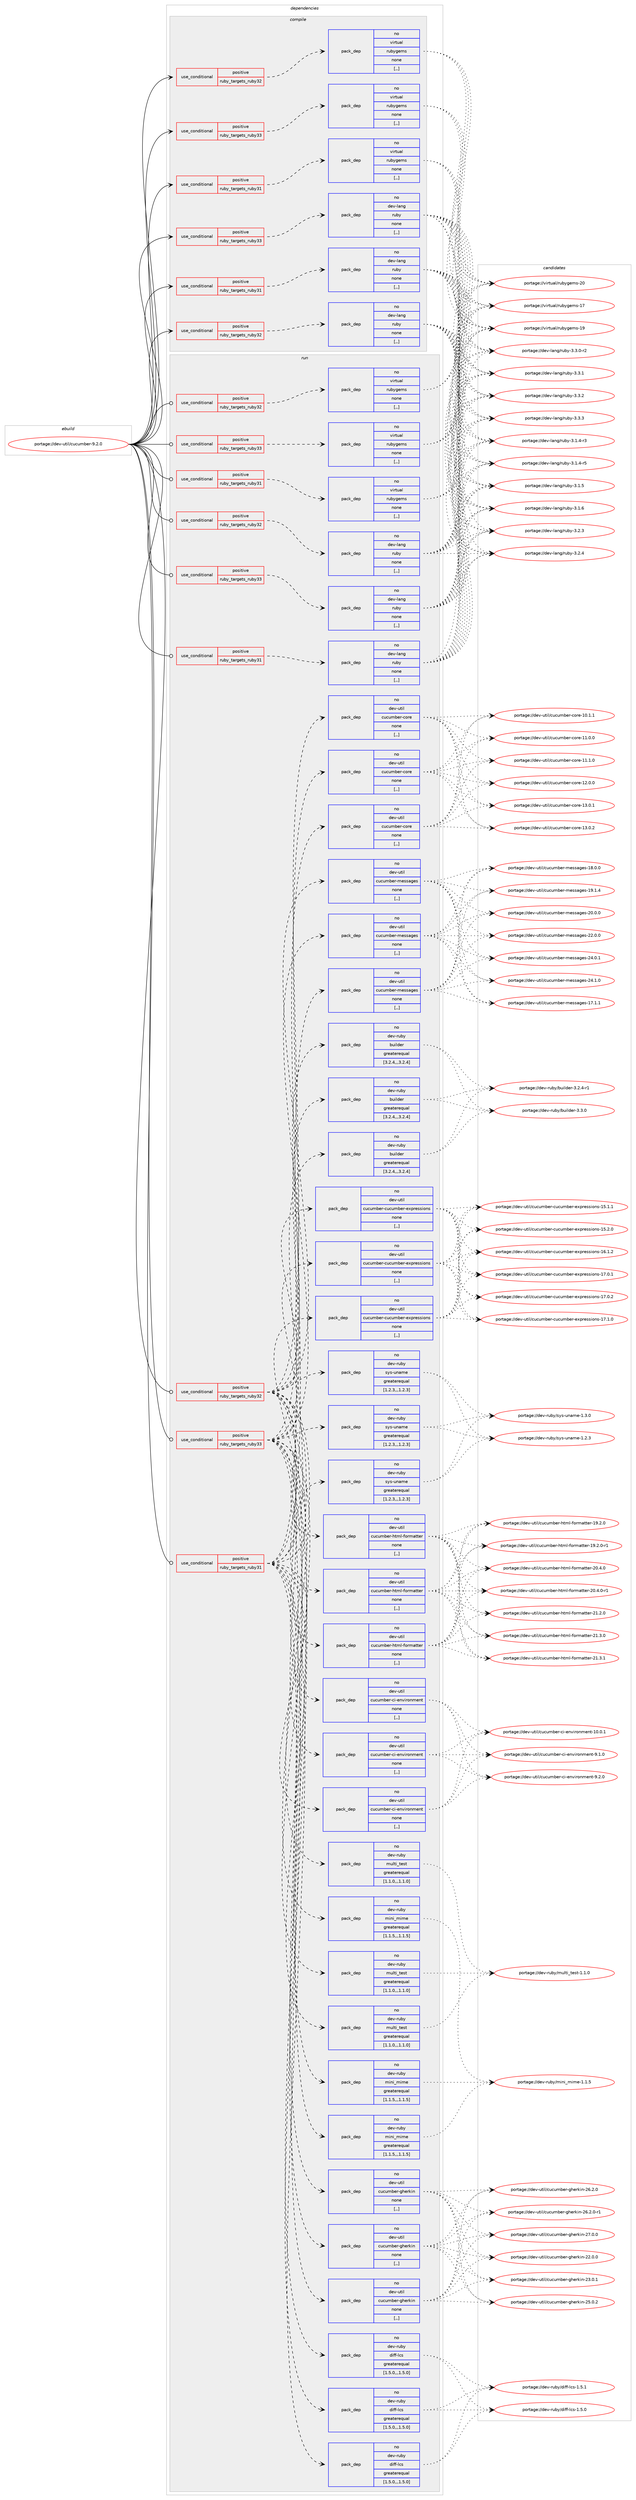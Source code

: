 digraph prolog {

# *************
# Graph options
# *************

newrank=true;
concentrate=true;
compound=true;
graph [rankdir=LR,fontname=Helvetica,fontsize=10,ranksep=1.5];#, ranksep=2.5, nodesep=0.2];
edge  [arrowhead=vee];
node  [fontname=Helvetica,fontsize=10];

# **********
# The ebuild
# **********

subgraph cluster_leftcol {
color=gray;
rank=same;
label=<<i>ebuild</i>>;
id [label="portage://dev-util/cucumber-9.2.0", color=red, width=4, href="../dev-util/cucumber-9.2.0.svg"];
}

# ****************
# The dependencies
# ****************

subgraph cluster_midcol {
color=gray;
label=<<i>dependencies</i>>;
subgraph cluster_compile {
fillcolor="#eeeeee";
style=filled;
label=<<i>compile</i>>;
subgraph cond58304 {
dependency208354 [label=<<TABLE BORDER="0" CELLBORDER="1" CELLSPACING="0" CELLPADDING="4"><TR><TD ROWSPAN="3" CELLPADDING="10">use_conditional</TD></TR><TR><TD>positive</TD></TR><TR><TD>ruby_targets_ruby31</TD></TR></TABLE>>, shape=none, color=red];
subgraph pack148664 {
dependency208355 [label=<<TABLE BORDER="0" CELLBORDER="1" CELLSPACING="0" CELLPADDING="4" WIDTH="220"><TR><TD ROWSPAN="6" CELLPADDING="30">pack_dep</TD></TR><TR><TD WIDTH="110">no</TD></TR><TR><TD>dev-lang</TD></TR><TR><TD>ruby</TD></TR><TR><TD>none</TD></TR><TR><TD>[,,]</TD></TR></TABLE>>, shape=none, color=blue];
}
dependency208354:e -> dependency208355:w [weight=20,style="dashed",arrowhead="vee"];
}
id:e -> dependency208354:w [weight=20,style="solid",arrowhead="vee"];
subgraph cond58305 {
dependency208356 [label=<<TABLE BORDER="0" CELLBORDER="1" CELLSPACING="0" CELLPADDING="4"><TR><TD ROWSPAN="3" CELLPADDING="10">use_conditional</TD></TR><TR><TD>positive</TD></TR><TR><TD>ruby_targets_ruby31</TD></TR></TABLE>>, shape=none, color=red];
subgraph pack148665 {
dependency208357 [label=<<TABLE BORDER="0" CELLBORDER="1" CELLSPACING="0" CELLPADDING="4" WIDTH="220"><TR><TD ROWSPAN="6" CELLPADDING="30">pack_dep</TD></TR><TR><TD WIDTH="110">no</TD></TR><TR><TD>virtual</TD></TR><TR><TD>rubygems</TD></TR><TR><TD>none</TD></TR><TR><TD>[,,]</TD></TR></TABLE>>, shape=none, color=blue];
}
dependency208356:e -> dependency208357:w [weight=20,style="dashed",arrowhead="vee"];
}
id:e -> dependency208356:w [weight=20,style="solid",arrowhead="vee"];
subgraph cond58306 {
dependency208358 [label=<<TABLE BORDER="0" CELLBORDER="1" CELLSPACING="0" CELLPADDING="4"><TR><TD ROWSPAN="3" CELLPADDING="10">use_conditional</TD></TR><TR><TD>positive</TD></TR><TR><TD>ruby_targets_ruby32</TD></TR></TABLE>>, shape=none, color=red];
subgraph pack148666 {
dependency208359 [label=<<TABLE BORDER="0" CELLBORDER="1" CELLSPACING="0" CELLPADDING="4" WIDTH="220"><TR><TD ROWSPAN="6" CELLPADDING="30">pack_dep</TD></TR><TR><TD WIDTH="110">no</TD></TR><TR><TD>dev-lang</TD></TR><TR><TD>ruby</TD></TR><TR><TD>none</TD></TR><TR><TD>[,,]</TD></TR></TABLE>>, shape=none, color=blue];
}
dependency208358:e -> dependency208359:w [weight=20,style="dashed",arrowhead="vee"];
}
id:e -> dependency208358:w [weight=20,style="solid",arrowhead="vee"];
subgraph cond58307 {
dependency208360 [label=<<TABLE BORDER="0" CELLBORDER="1" CELLSPACING="0" CELLPADDING="4"><TR><TD ROWSPAN="3" CELLPADDING="10">use_conditional</TD></TR><TR><TD>positive</TD></TR><TR><TD>ruby_targets_ruby32</TD></TR></TABLE>>, shape=none, color=red];
subgraph pack148667 {
dependency208361 [label=<<TABLE BORDER="0" CELLBORDER="1" CELLSPACING="0" CELLPADDING="4" WIDTH="220"><TR><TD ROWSPAN="6" CELLPADDING="30">pack_dep</TD></TR><TR><TD WIDTH="110">no</TD></TR><TR><TD>virtual</TD></TR><TR><TD>rubygems</TD></TR><TR><TD>none</TD></TR><TR><TD>[,,]</TD></TR></TABLE>>, shape=none, color=blue];
}
dependency208360:e -> dependency208361:w [weight=20,style="dashed",arrowhead="vee"];
}
id:e -> dependency208360:w [weight=20,style="solid",arrowhead="vee"];
subgraph cond58308 {
dependency208362 [label=<<TABLE BORDER="0" CELLBORDER="1" CELLSPACING="0" CELLPADDING="4"><TR><TD ROWSPAN="3" CELLPADDING="10">use_conditional</TD></TR><TR><TD>positive</TD></TR><TR><TD>ruby_targets_ruby33</TD></TR></TABLE>>, shape=none, color=red];
subgraph pack148668 {
dependency208363 [label=<<TABLE BORDER="0" CELLBORDER="1" CELLSPACING="0" CELLPADDING="4" WIDTH="220"><TR><TD ROWSPAN="6" CELLPADDING="30">pack_dep</TD></TR><TR><TD WIDTH="110">no</TD></TR><TR><TD>dev-lang</TD></TR><TR><TD>ruby</TD></TR><TR><TD>none</TD></TR><TR><TD>[,,]</TD></TR></TABLE>>, shape=none, color=blue];
}
dependency208362:e -> dependency208363:w [weight=20,style="dashed",arrowhead="vee"];
}
id:e -> dependency208362:w [weight=20,style="solid",arrowhead="vee"];
subgraph cond58309 {
dependency208364 [label=<<TABLE BORDER="0" CELLBORDER="1" CELLSPACING="0" CELLPADDING="4"><TR><TD ROWSPAN="3" CELLPADDING="10">use_conditional</TD></TR><TR><TD>positive</TD></TR><TR><TD>ruby_targets_ruby33</TD></TR></TABLE>>, shape=none, color=red];
subgraph pack148669 {
dependency208365 [label=<<TABLE BORDER="0" CELLBORDER="1" CELLSPACING="0" CELLPADDING="4" WIDTH="220"><TR><TD ROWSPAN="6" CELLPADDING="30">pack_dep</TD></TR><TR><TD WIDTH="110">no</TD></TR><TR><TD>virtual</TD></TR><TR><TD>rubygems</TD></TR><TR><TD>none</TD></TR><TR><TD>[,,]</TD></TR></TABLE>>, shape=none, color=blue];
}
dependency208364:e -> dependency208365:w [weight=20,style="dashed",arrowhead="vee"];
}
id:e -> dependency208364:w [weight=20,style="solid",arrowhead="vee"];
}
subgraph cluster_compileandrun {
fillcolor="#eeeeee";
style=filled;
label=<<i>compile and run</i>>;
}
subgraph cluster_run {
fillcolor="#eeeeee";
style=filled;
label=<<i>run</i>>;
subgraph cond58310 {
dependency208366 [label=<<TABLE BORDER="0" CELLBORDER="1" CELLSPACING="0" CELLPADDING="4"><TR><TD ROWSPAN="3" CELLPADDING="10">use_conditional</TD></TR><TR><TD>positive</TD></TR><TR><TD>ruby_targets_ruby31</TD></TR></TABLE>>, shape=none, color=red];
subgraph pack148670 {
dependency208367 [label=<<TABLE BORDER="0" CELLBORDER="1" CELLSPACING="0" CELLPADDING="4" WIDTH="220"><TR><TD ROWSPAN="6" CELLPADDING="30">pack_dep</TD></TR><TR><TD WIDTH="110">no</TD></TR><TR><TD>dev-lang</TD></TR><TR><TD>ruby</TD></TR><TR><TD>none</TD></TR><TR><TD>[,,]</TD></TR></TABLE>>, shape=none, color=blue];
}
dependency208366:e -> dependency208367:w [weight=20,style="dashed",arrowhead="vee"];
}
id:e -> dependency208366:w [weight=20,style="solid",arrowhead="odot"];
subgraph cond58311 {
dependency208368 [label=<<TABLE BORDER="0" CELLBORDER="1" CELLSPACING="0" CELLPADDING="4"><TR><TD ROWSPAN="3" CELLPADDING="10">use_conditional</TD></TR><TR><TD>positive</TD></TR><TR><TD>ruby_targets_ruby31</TD></TR></TABLE>>, shape=none, color=red];
subgraph pack148671 {
dependency208369 [label=<<TABLE BORDER="0" CELLBORDER="1" CELLSPACING="0" CELLPADDING="4" WIDTH="220"><TR><TD ROWSPAN="6" CELLPADDING="30">pack_dep</TD></TR><TR><TD WIDTH="110">no</TD></TR><TR><TD>dev-ruby</TD></TR><TR><TD>builder</TD></TR><TR><TD>greaterequal</TD></TR><TR><TD>[3.2.4,,,3.2.4]</TD></TR></TABLE>>, shape=none, color=blue];
}
dependency208368:e -> dependency208369:w [weight=20,style="dashed",arrowhead="vee"];
subgraph pack148672 {
dependency208370 [label=<<TABLE BORDER="0" CELLBORDER="1" CELLSPACING="0" CELLPADDING="4" WIDTH="220"><TR><TD ROWSPAN="6" CELLPADDING="30">pack_dep</TD></TR><TR><TD WIDTH="110">no</TD></TR><TR><TD>dev-util</TD></TR><TR><TD>cucumber-ci-environment</TD></TR><TR><TD>none</TD></TR><TR><TD>[,,]</TD></TR></TABLE>>, shape=none, color=blue];
}
dependency208368:e -> dependency208370:w [weight=20,style="dashed",arrowhead="vee"];
subgraph pack148673 {
dependency208371 [label=<<TABLE BORDER="0" CELLBORDER="1" CELLSPACING="0" CELLPADDING="4" WIDTH="220"><TR><TD ROWSPAN="6" CELLPADDING="30">pack_dep</TD></TR><TR><TD WIDTH="110">no</TD></TR><TR><TD>dev-util</TD></TR><TR><TD>cucumber-core</TD></TR><TR><TD>none</TD></TR><TR><TD>[,,]</TD></TR></TABLE>>, shape=none, color=blue];
}
dependency208368:e -> dependency208371:w [weight=20,style="dashed",arrowhead="vee"];
subgraph pack148674 {
dependency208372 [label=<<TABLE BORDER="0" CELLBORDER="1" CELLSPACING="0" CELLPADDING="4" WIDTH="220"><TR><TD ROWSPAN="6" CELLPADDING="30">pack_dep</TD></TR><TR><TD WIDTH="110">no</TD></TR><TR><TD>dev-util</TD></TR><TR><TD>cucumber-cucumber-expressions</TD></TR><TR><TD>none</TD></TR><TR><TD>[,,]</TD></TR></TABLE>>, shape=none, color=blue];
}
dependency208368:e -> dependency208372:w [weight=20,style="dashed",arrowhead="vee"];
subgraph pack148675 {
dependency208373 [label=<<TABLE BORDER="0" CELLBORDER="1" CELLSPACING="0" CELLPADDING="4" WIDTH="220"><TR><TD ROWSPAN="6" CELLPADDING="30">pack_dep</TD></TR><TR><TD WIDTH="110">no</TD></TR><TR><TD>dev-util</TD></TR><TR><TD>cucumber-gherkin</TD></TR><TR><TD>none</TD></TR><TR><TD>[,,]</TD></TR></TABLE>>, shape=none, color=blue];
}
dependency208368:e -> dependency208373:w [weight=20,style="dashed",arrowhead="vee"];
subgraph pack148676 {
dependency208374 [label=<<TABLE BORDER="0" CELLBORDER="1" CELLSPACING="0" CELLPADDING="4" WIDTH="220"><TR><TD ROWSPAN="6" CELLPADDING="30">pack_dep</TD></TR><TR><TD WIDTH="110">no</TD></TR><TR><TD>dev-util</TD></TR><TR><TD>cucumber-html-formatter</TD></TR><TR><TD>none</TD></TR><TR><TD>[,,]</TD></TR></TABLE>>, shape=none, color=blue];
}
dependency208368:e -> dependency208374:w [weight=20,style="dashed",arrowhead="vee"];
subgraph pack148677 {
dependency208375 [label=<<TABLE BORDER="0" CELLBORDER="1" CELLSPACING="0" CELLPADDING="4" WIDTH="220"><TR><TD ROWSPAN="6" CELLPADDING="30">pack_dep</TD></TR><TR><TD WIDTH="110">no</TD></TR><TR><TD>dev-util</TD></TR><TR><TD>cucumber-messages</TD></TR><TR><TD>none</TD></TR><TR><TD>[,,]</TD></TR></TABLE>>, shape=none, color=blue];
}
dependency208368:e -> dependency208375:w [weight=20,style="dashed",arrowhead="vee"];
subgraph pack148678 {
dependency208376 [label=<<TABLE BORDER="0" CELLBORDER="1" CELLSPACING="0" CELLPADDING="4" WIDTH="220"><TR><TD ROWSPAN="6" CELLPADDING="30">pack_dep</TD></TR><TR><TD WIDTH="110">no</TD></TR><TR><TD>dev-ruby</TD></TR><TR><TD>diff-lcs</TD></TR><TR><TD>greaterequal</TD></TR><TR><TD>[1.5.0,,,1.5.0]</TD></TR></TABLE>>, shape=none, color=blue];
}
dependency208368:e -> dependency208376:w [weight=20,style="dashed",arrowhead="vee"];
subgraph pack148679 {
dependency208377 [label=<<TABLE BORDER="0" CELLBORDER="1" CELLSPACING="0" CELLPADDING="4" WIDTH="220"><TR><TD ROWSPAN="6" CELLPADDING="30">pack_dep</TD></TR><TR><TD WIDTH="110">no</TD></TR><TR><TD>dev-ruby</TD></TR><TR><TD>mini_mime</TD></TR><TR><TD>greaterequal</TD></TR><TR><TD>[1.1.5,,,1.1.5]</TD></TR></TABLE>>, shape=none, color=blue];
}
dependency208368:e -> dependency208377:w [weight=20,style="dashed",arrowhead="vee"];
subgraph pack148680 {
dependency208378 [label=<<TABLE BORDER="0" CELLBORDER="1" CELLSPACING="0" CELLPADDING="4" WIDTH="220"><TR><TD ROWSPAN="6" CELLPADDING="30">pack_dep</TD></TR><TR><TD WIDTH="110">no</TD></TR><TR><TD>dev-ruby</TD></TR><TR><TD>multi_test</TD></TR><TR><TD>greaterequal</TD></TR><TR><TD>[1.1.0,,,1.1.0]</TD></TR></TABLE>>, shape=none, color=blue];
}
dependency208368:e -> dependency208378:w [weight=20,style="dashed",arrowhead="vee"];
subgraph pack148681 {
dependency208379 [label=<<TABLE BORDER="0" CELLBORDER="1" CELLSPACING="0" CELLPADDING="4" WIDTH="220"><TR><TD ROWSPAN="6" CELLPADDING="30">pack_dep</TD></TR><TR><TD WIDTH="110">no</TD></TR><TR><TD>dev-ruby</TD></TR><TR><TD>sys-uname</TD></TR><TR><TD>greaterequal</TD></TR><TR><TD>[1.2.3,,,1.2.3]</TD></TR></TABLE>>, shape=none, color=blue];
}
dependency208368:e -> dependency208379:w [weight=20,style="dashed",arrowhead="vee"];
}
id:e -> dependency208368:w [weight=20,style="solid",arrowhead="odot"];
subgraph cond58312 {
dependency208380 [label=<<TABLE BORDER="0" CELLBORDER="1" CELLSPACING="0" CELLPADDING="4"><TR><TD ROWSPAN="3" CELLPADDING="10">use_conditional</TD></TR><TR><TD>positive</TD></TR><TR><TD>ruby_targets_ruby31</TD></TR></TABLE>>, shape=none, color=red];
subgraph pack148682 {
dependency208381 [label=<<TABLE BORDER="0" CELLBORDER="1" CELLSPACING="0" CELLPADDING="4" WIDTH="220"><TR><TD ROWSPAN="6" CELLPADDING="30">pack_dep</TD></TR><TR><TD WIDTH="110">no</TD></TR><TR><TD>virtual</TD></TR><TR><TD>rubygems</TD></TR><TR><TD>none</TD></TR><TR><TD>[,,]</TD></TR></TABLE>>, shape=none, color=blue];
}
dependency208380:e -> dependency208381:w [weight=20,style="dashed",arrowhead="vee"];
}
id:e -> dependency208380:w [weight=20,style="solid",arrowhead="odot"];
subgraph cond58313 {
dependency208382 [label=<<TABLE BORDER="0" CELLBORDER="1" CELLSPACING="0" CELLPADDING="4"><TR><TD ROWSPAN="3" CELLPADDING="10">use_conditional</TD></TR><TR><TD>positive</TD></TR><TR><TD>ruby_targets_ruby32</TD></TR></TABLE>>, shape=none, color=red];
subgraph pack148683 {
dependency208383 [label=<<TABLE BORDER="0" CELLBORDER="1" CELLSPACING="0" CELLPADDING="4" WIDTH="220"><TR><TD ROWSPAN="6" CELLPADDING="30">pack_dep</TD></TR><TR><TD WIDTH="110">no</TD></TR><TR><TD>dev-lang</TD></TR><TR><TD>ruby</TD></TR><TR><TD>none</TD></TR><TR><TD>[,,]</TD></TR></TABLE>>, shape=none, color=blue];
}
dependency208382:e -> dependency208383:w [weight=20,style="dashed",arrowhead="vee"];
}
id:e -> dependency208382:w [weight=20,style="solid",arrowhead="odot"];
subgraph cond58314 {
dependency208384 [label=<<TABLE BORDER="0" CELLBORDER="1" CELLSPACING="0" CELLPADDING="4"><TR><TD ROWSPAN="3" CELLPADDING="10">use_conditional</TD></TR><TR><TD>positive</TD></TR><TR><TD>ruby_targets_ruby32</TD></TR></TABLE>>, shape=none, color=red];
subgraph pack148684 {
dependency208385 [label=<<TABLE BORDER="0" CELLBORDER="1" CELLSPACING="0" CELLPADDING="4" WIDTH="220"><TR><TD ROWSPAN="6" CELLPADDING="30">pack_dep</TD></TR><TR><TD WIDTH="110">no</TD></TR><TR><TD>dev-ruby</TD></TR><TR><TD>builder</TD></TR><TR><TD>greaterequal</TD></TR><TR><TD>[3.2.4,,,3.2.4]</TD></TR></TABLE>>, shape=none, color=blue];
}
dependency208384:e -> dependency208385:w [weight=20,style="dashed",arrowhead="vee"];
subgraph pack148685 {
dependency208386 [label=<<TABLE BORDER="0" CELLBORDER="1" CELLSPACING="0" CELLPADDING="4" WIDTH="220"><TR><TD ROWSPAN="6" CELLPADDING="30">pack_dep</TD></TR><TR><TD WIDTH="110">no</TD></TR><TR><TD>dev-util</TD></TR><TR><TD>cucumber-ci-environment</TD></TR><TR><TD>none</TD></TR><TR><TD>[,,]</TD></TR></TABLE>>, shape=none, color=blue];
}
dependency208384:e -> dependency208386:w [weight=20,style="dashed",arrowhead="vee"];
subgraph pack148686 {
dependency208387 [label=<<TABLE BORDER="0" CELLBORDER="1" CELLSPACING="0" CELLPADDING="4" WIDTH="220"><TR><TD ROWSPAN="6" CELLPADDING="30">pack_dep</TD></TR><TR><TD WIDTH="110">no</TD></TR><TR><TD>dev-util</TD></TR><TR><TD>cucumber-core</TD></TR><TR><TD>none</TD></TR><TR><TD>[,,]</TD></TR></TABLE>>, shape=none, color=blue];
}
dependency208384:e -> dependency208387:w [weight=20,style="dashed",arrowhead="vee"];
subgraph pack148687 {
dependency208388 [label=<<TABLE BORDER="0" CELLBORDER="1" CELLSPACING="0" CELLPADDING="4" WIDTH="220"><TR><TD ROWSPAN="6" CELLPADDING="30">pack_dep</TD></TR><TR><TD WIDTH="110">no</TD></TR><TR><TD>dev-util</TD></TR><TR><TD>cucumber-cucumber-expressions</TD></TR><TR><TD>none</TD></TR><TR><TD>[,,]</TD></TR></TABLE>>, shape=none, color=blue];
}
dependency208384:e -> dependency208388:w [weight=20,style="dashed",arrowhead="vee"];
subgraph pack148688 {
dependency208389 [label=<<TABLE BORDER="0" CELLBORDER="1" CELLSPACING="0" CELLPADDING="4" WIDTH="220"><TR><TD ROWSPAN="6" CELLPADDING="30">pack_dep</TD></TR><TR><TD WIDTH="110">no</TD></TR><TR><TD>dev-util</TD></TR><TR><TD>cucumber-gherkin</TD></TR><TR><TD>none</TD></TR><TR><TD>[,,]</TD></TR></TABLE>>, shape=none, color=blue];
}
dependency208384:e -> dependency208389:w [weight=20,style="dashed",arrowhead="vee"];
subgraph pack148689 {
dependency208390 [label=<<TABLE BORDER="0" CELLBORDER="1" CELLSPACING="0" CELLPADDING="4" WIDTH="220"><TR><TD ROWSPAN="6" CELLPADDING="30">pack_dep</TD></TR><TR><TD WIDTH="110">no</TD></TR><TR><TD>dev-util</TD></TR><TR><TD>cucumber-html-formatter</TD></TR><TR><TD>none</TD></TR><TR><TD>[,,]</TD></TR></TABLE>>, shape=none, color=blue];
}
dependency208384:e -> dependency208390:w [weight=20,style="dashed",arrowhead="vee"];
subgraph pack148690 {
dependency208391 [label=<<TABLE BORDER="0" CELLBORDER="1" CELLSPACING="0" CELLPADDING="4" WIDTH="220"><TR><TD ROWSPAN="6" CELLPADDING="30">pack_dep</TD></TR><TR><TD WIDTH="110">no</TD></TR><TR><TD>dev-util</TD></TR><TR><TD>cucumber-messages</TD></TR><TR><TD>none</TD></TR><TR><TD>[,,]</TD></TR></TABLE>>, shape=none, color=blue];
}
dependency208384:e -> dependency208391:w [weight=20,style="dashed",arrowhead="vee"];
subgraph pack148691 {
dependency208392 [label=<<TABLE BORDER="0" CELLBORDER="1" CELLSPACING="0" CELLPADDING="4" WIDTH="220"><TR><TD ROWSPAN="6" CELLPADDING="30">pack_dep</TD></TR><TR><TD WIDTH="110">no</TD></TR><TR><TD>dev-ruby</TD></TR><TR><TD>diff-lcs</TD></TR><TR><TD>greaterequal</TD></TR><TR><TD>[1.5.0,,,1.5.0]</TD></TR></TABLE>>, shape=none, color=blue];
}
dependency208384:e -> dependency208392:w [weight=20,style="dashed",arrowhead="vee"];
subgraph pack148692 {
dependency208393 [label=<<TABLE BORDER="0" CELLBORDER="1" CELLSPACING="0" CELLPADDING="4" WIDTH="220"><TR><TD ROWSPAN="6" CELLPADDING="30">pack_dep</TD></TR><TR><TD WIDTH="110">no</TD></TR><TR><TD>dev-ruby</TD></TR><TR><TD>mini_mime</TD></TR><TR><TD>greaterequal</TD></TR><TR><TD>[1.1.5,,,1.1.5]</TD></TR></TABLE>>, shape=none, color=blue];
}
dependency208384:e -> dependency208393:w [weight=20,style="dashed",arrowhead="vee"];
subgraph pack148693 {
dependency208394 [label=<<TABLE BORDER="0" CELLBORDER="1" CELLSPACING="0" CELLPADDING="4" WIDTH="220"><TR><TD ROWSPAN="6" CELLPADDING="30">pack_dep</TD></TR><TR><TD WIDTH="110">no</TD></TR><TR><TD>dev-ruby</TD></TR><TR><TD>multi_test</TD></TR><TR><TD>greaterequal</TD></TR><TR><TD>[1.1.0,,,1.1.0]</TD></TR></TABLE>>, shape=none, color=blue];
}
dependency208384:e -> dependency208394:w [weight=20,style="dashed",arrowhead="vee"];
subgraph pack148694 {
dependency208395 [label=<<TABLE BORDER="0" CELLBORDER="1" CELLSPACING="0" CELLPADDING="4" WIDTH="220"><TR><TD ROWSPAN="6" CELLPADDING="30">pack_dep</TD></TR><TR><TD WIDTH="110">no</TD></TR><TR><TD>dev-ruby</TD></TR><TR><TD>sys-uname</TD></TR><TR><TD>greaterequal</TD></TR><TR><TD>[1.2.3,,,1.2.3]</TD></TR></TABLE>>, shape=none, color=blue];
}
dependency208384:e -> dependency208395:w [weight=20,style="dashed",arrowhead="vee"];
}
id:e -> dependency208384:w [weight=20,style="solid",arrowhead="odot"];
subgraph cond58315 {
dependency208396 [label=<<TABLE BORDER="0" CELLBORDER="1" CELLSPACING="0" CELLPADDING="4"><TR><TD ROWSPAN="3" CELLPADDING="10">use_conditional</TD></TR><TR><TD>positive</TD></TR><TR><TD>ruby_targets_ruby32</TD></TR></TABLE>>, shape=none, color=red];
subgraph pack148695 {
dependency208397 [label=<<TABLE BORDER="0" CELLBORDER="1" CELLSPACING="0" CELLPADDING="4" WIDTH="220"><TR><TD ROWSPAN="6" CELLPADDING="30">pack_dep</TD></TR><TR><TD WIDTH="110">no</TD></TR><TR><TD>virtual</TD></TR><TR><TD>rubygems</TD></TR><TR><TD>none</TD></TR><TR><TD>[,,]</TD></TR></TABLE>>, shape=none, color=blue];
}
dependency208396:e -> dependency208397:w [weight=20,style="dashed",arrowhead="vee"];
}
id:e -> dependency208396:w [weight=20,style="solid",arrowhead="odot"];
subgraph cond58316 {
dependency208398 [label=<<TABLE BORDER="0" CELLBORDER="1" CELLSPACING="0" CELLPADDING="4"><TR><TD ROWSPAN="3" CELLPADDING="10">use_conditional</TD></TR><TR><TD>positive</TD></TR><TR><TD>ruby_targets_ruby33</TD></TR></TABLE>>, shape=none, color=red];
subgraph pack148696 {
dependency208399 [label=<<TABLE BORDER="0" CELLBORDER="1" CELLSPACING="0" CELLPADDING="4" WIDTH="220"><TR><TD ROWSPAN="6" CELLPADDING="30">pack_dep</TD></TR><TR><TD WIDTH="110">no</TD></TR><TR><TD>dev-lang</TD></TR><TR><TD>ruby</TD></TR><TR><TD>none</TD></TR><TR><TD>[,,]</TD></TR></TABLE>>, shape=none, color=blue];
}
dependency208398:e -> dependency208399:w [weight=20,style="dashed",arrowhead="vee"];
}
id:e -> dependency208398:w [weight=20,style="solid",arrowhead="odot"];
subgraph cond58317 {
dependency208400 [label=<<TABLE BORDER="0" CELLBORDER="1" CELLSPACING="0" CELLPADDING="4"><TR><TD ROWSPAN="3" CELLPADDING="10">use_conditional</TD></TR><TR><TD>positive</TD></TR><TR><TD>ruby_targets_ruby33</TD></TR></TABLE>>, shape=none, color=red];
subgraph pack148697 {
dependency208401 [label=<<TABLE BORDER="0" CELLBORDER="1" CELLSPACING="0" CELLPADDING="4" WIDTH="220"><TR><TD ROWSPAN="6" CELLPADDING="30">pack_dep</TD></TR><TR><TD WIDTH="110">no</TD></TR><TR><TD>dev-ruby</TD></TR><TR><TD>builder</TD></TR><TR><TD>greaterequal</TD></TR><TR><TD>[3.2.4,,,3.2.4]</TD></TR></TABLE>>, shape=none, color=blue];
}
dependency208400:e -> dependency208401:w [weight=20,style="dashed",arrowhead="vee"];
subgraph pack148698 {
dependency208402 [label=<<TABLE BORDER="0" CELLBORDER="1" CELLSPACING="0" CELLPADDING="4" WIDTH="220"><TR><TD ROWSPAN="6" CELLPADDING="30">pack_dep</TD></TR><TR><TD WIDTH="110">no</TD></TR><TR><TD>dev-util</TD></TR><TR><TD>cucumber-ci-environment</TD></TR><TR><TD>none</TD></TR><TR><TD>[,,]</TD></TR></TABLE>>, shape=none, color=blue];
}
dependency208400:e -> dependency208402:w [weight=20,style="dashed",arrowhead="vee"];
subgraph pack148699 {
dependency208403 [label=<<TABLE BORDER="0" CELLBORDER="1" CELLSPACING="0" CELLPADDING="4" WIDTH="220"><TR><TD ROWSPAN="6" CELLPADDING="30">pack_dep</TD></TR><TR><TD WIDTH="110">no</TD></TR><TR><TD>dev-util</TD></TR><TR><TD>cucumber-core</TD></TR><TR><TD>none</TD></TR><TR><TD>[,,]</TD></TR></TABLE>>, shape=none, color=blue];
}
dependency208400:e -> dependency208403:w [weight=20,style="dashed",arrowhead="vee"];
subgraph pack148700 {
dependency208404 [label=<<TABLE BORDER="0" CELLBORDER="1" CELLSPACING="0" CELLPADDING="4" WIDTH="220"><TR><TD ROWSPAN="6" CELLPADDING="30">pack_dep</TD></TR><TR><TD WIDTH="110">no</TD></TR><TR><TD>dev-util</TD></TR><TR><TD>cucumber-cucumber-expressions</TD></TR><TR><TD>none</TD></TR><TR><TD>[,,]</TD></TR></TABLE>>, shape=none, color=blue];
}
dependency208400:e -> dependency208404:w [weight=20,style="dashed",arrowhead="vee"];
subgraph pack148701 {
dependency208405 [label=<<TABLE BORDER="0" CELLBORDER="1" CELLSPACING="0" CELLPADDING="4" WIDTH="220"><TR><TD ROWSPAN="6" CELLPADDING="30">pack_dep</TD></TR><TR><TD WIDTH="110">no</TD></TR><TR><TD>dev-util</TD></TR><TR><TD>cucumber-gherkin</TD></TR><TR><TD>none</TD></TR><TR><TD>[,,]</TD></TR></TABLE>>, shape=none, color=blue];
}
dependency208400:e -> dependency208405:w [weight=20,style="dashed",arrowhead="vee"];
subgraph pack148702 {
dependency208406 [label=<<TABLE BORDER="0" CELLBORDER="1" CELLSPACING="0" CELLPADDING="4" WIDTH="220"><TR><TD ROWSPAN="6" CELLPADDING="30">pack_dep</TD></TR><TR><TD WIDTH="110">no</TD></TR><TR><TD>dev-util</TD></TR><TR><TD>cucumber-html-formatter</TD></TR><TR><TD>none</TD></TR><TR><TD>[,,]</TD></TR></TABLE>>, shape=none, color=blue];
}
dependency208400:e -> dependency208406:w [weight=20,style="dashed",arrowhead="vee"];
subgraph pack148703 {
dependency208407 [label=<<TABLE BORDER="0" CELLBORDER="1" CELLSPACING="0" CELLPADDING="4" WIDTH="220"><TR><TD ROWSPAN="6" CELLPADDING="30">pack_dep</TD></TR><TR><TD WIDTH="110">no</TD></TR><TR><TD>dev-util</TD></TR><TR><TD>cucumber-messages</TD></TR><TR><TD>none</TD></TR><TR><TD>[,,]</TD></TR></TABLE>>, shape=none, color=blue];
}
dependency208400:e -> dependency208407:w [weight=20,style="dashed",arrowhead="vee"];
subgraph pack148704 {
dependency208408 [label=<<TABLE BORDER="0" CELLBORDER="1" CELLSPACING="0" CELLPADDING="4" WIDTH="220"><TR><TD ROWSPAN="6" CELLPADDING="30">pack_dep</TD></TR><TR><TD WIDTH="110">no</TD></TR><TR><TD>dev-ruby</TD></TR><TR><TD>diff-lcs</TD></TR><TR><TD>greaterequal</TD></TR><TR><TD>[1.5.0,,,1.5.0]</TD></TR></TABLE>>, shape=none, color=blue];
}
dependency208400:e -> dependency208408:w [weight=20,style="dashed",arrowhead="vee"];
subgraph pack148705 {
dependency208409 [label=<<TABLE BORDER="0" CELLBORDER="1" CELLSPACING="0" CELLPADDING="4" WIDTH="220"><TR><TD ROWSPAN="6" CELLPADDING="30">pack_dep</TD></TR><TR><TD WIDTH="110">no</TD></TR><TR><TD>dev-ruby</TD></TR><TR><TD>mini_mime</TD></TR><TR><TD>greaterequal</TD></TR><TR><TD>[1.1.5,,,1.1.5]</TD></TR></TABLE>>, shape=none, color=blue];
}
dependency208400:e -> dependency208409:w [weight=20,style="dashed",arrowhead="vee"];
subgraph pack148706 {
dependency208410 [label=<<TABLE BORDER="0" CELLBORDER="1" CELLSPACING="0" CELLPADDING="4" WIDTH="220"><TR><TD ROWSPAN="6" CELLPADDING="30">pack_dep</TD></TR><TR><TD WIDTH="110">no</TD></TR><TR><TD>dev-ruby</TD></TR><TR><TD>multi_test</TD></TR><TR><TD>greaterequal</TD></TR><TR><TD>[1.1.0,,,1.1.0]</TD></TR></TABLE>>, shape=none, color=blue];
}
dependency208400:e -> dependency208410:w [weight=20,style="dashed",arrowhead="vee"];
subgraph pack148707 {
dependency208411 [label=<<TABLE BORDER="0" CELLBORDER="1" CELLSPACING="0" CELLPADDING="4" WIDTH="220"><TR><TD ROWSPAN="6" CELLPADDING="30">pack_dep</TD></TR><TR><TD WIDTH="110">no</TD></TR><TR><TD>dev-ruby</TD></TR><TR><TD>sys-uname</TD></TR><TR><TD>greaterequal</TD></TR><TR><TD>[1.2.3,,,1.2.3]</TD></TR></TABLE>>, shape=none, color=blue];
}
dependency208400:e -> dependency208411:w [weight=20,style="dashed",arrowhead="vee"];
}
id:e -> dependency208400:w [weight=20,style="solid",arrowhead="odot"];
subgraph cond58318 {
dependency208412 [label=<<TABLE BORDER="0" CELLBORDER="1" CELLSPACING="0" CELLPADDING="4"><TR><TD ROWSPAN="3" CELLPADDING="10">use_conditional</TD></TR><TR><TD>positive</TD></TR><TR><TD>ruby_targets_ruby33</TD></TR></TABLE>>, shape=none, color=red];
subgraph pack148708 {
dependency208413 [label=<<TABLE BORDER="0" CELLBORDER="1" CELLSPACING="0" CELLPADDING="4" WIDTH="220"><TR><TD ROWSPAN="6" CELLPADDING="30">pack_dep</TD></TR><TR><TD WIDTH="110">no</TD></TR><TR><TD>virtual</TD></TR><TR><TD>rubygems</TD></TR><TR><TD>none</TD></TR><TR><TD>[,,]</TD></TR></TABLE>>, shape=none, color=blue];
}
dependency208412:e -> dependency208413:w [weight=20,style="dashed",arrowhead="vee"];
}
id:e -> dependency208412:w [weight=20,style="solid",arrowhead="odot"];
}
}

# **************
# The candidates
# **************

subgraph cluster_choices {
rank=same;
color=gray;
label=<<i>candidates</i>>;

subgraph choice148664 {
color=black;
nodesep=1;
choice100101118451089711010347114117981214551464946524511451 [label="portage://dev-lang/ruby-3.1.4-r3", color=red, width=4,href="../dev-lang/ruby-3.1.4-r3.svg"];
choice100101118451089711010347114117981214551464946524511453 [label="portage://dev-lang/ruby-3.1.4-r5", color=red, width=4,href="../dev-lang/ruby-3.1.4-r5.svg"];
choice10010111845108971101034711411798121455146494653 [label="portage://dev-lang/ruby-3.1.5", color=red, width=4,href="../dev-lang/ruby-3.1.5.svg"];
choice10010111845108971101034711411798121455146494654 [label="portage://dev-lang/ruby-3.1.6", color=red, width=4,href="../dev-lang/ruby-3.1.6.svg"];
choice10010111845108971101034711411798121455146504651 [label="portage://dev-lang/ruby-3.2.3", color=red, width=4,href="../dev-lang/ruby-3.2.3.svg"];
choice10010111845108971101034711411798121455146504652 [label="portage://dev-lang/ruby-3.2.4", color=red, width=4,href="../dev-lang/ruby-3.2.4.svg"];
choice100101118451089711010347114117981214551465146484511450 [label="portage://dev-lang/ruby-3.3.0-r2", color=red, width=4,href="../dev-lang/ruby-3.3.0-r2.svg"];
choice10010111845108971101034711411798121455146514649 [label="portage://dev-lang/ruby-3.3.1", color=red, width=4,href="../dev-lang/ruby-3.3.1.svg"];
choice10010111845108971101034711411798121455146514650 [label="portage://dev-lang/ruby-3.3.2", color=red, width=4,href="../dev-lang/ruby-3.3.2.svg"];
choice10010111845108971101034711411798121455146514651 [label="portage://dev-lang/ruby-3.3.3", color=red, width=4,href="../dev-lang/ruby-3.3.3.svg"];
dependency208355:e -> choice100101118451089711010347114117981214551464946524511451:w [style=dotted,weight="100"];
dependency208355:e -> choice100101118451089711010347114117981214551464946524511453:w [style=dotted,weight="100"];
dependency208355:e -> choice10010111845108971101034711411798121455146494653:w [style=dotted,weight="100"];
dependency208355:e -> choice10010111845108971101034711411798121455146494654:w [style=dotted,weight="100"];
dependency208355:e -> choice10010111845108971101034711411798121455146504651:w [style=dotted,weight="100"];
dependency208355:e -> choice10010111845108971101034711411798121455146504652:w [style=dotted,weight="100"];
dependency208355:e -> choice100101118451089711010347114117981214551465146484511450:w [style=dotted,weight="100"];
dependency208355:e -> choice10010111845108971101034711411798121455146514649:w [style=dotted,weight="100"];
dependency208355:e -> choice10010111845108971101034711411798121455146514650:w [style=dotted,weight="100"];
dependency208355:e -> choice10010111845108971101034711411798121455146514651:w [style=dotted,weight="100"];
}
subgraph choice148665 {
color=black;
nodesep=1;
choice118105114116117971084711411798121103101109115454955 [label="portage://virtual/rubygems-17", color=red, width=4,href="../virtual/rubygems-17.svg"];
choice118105114116117971084711411798121103101109115454957 [label="portage://virtual/rubygems-19", color=red, width=4,href="../virtual/rubygems-19.svg"];
choice118105114116117971084711411798121103101109115455048 [label="portage://virtual/rubygems-20", color=red, width=4,href="../virtual/rubygems-20.svg"];
dependency208357:e -> choice118105114116117971084711411798121103101109115454955:w [style=dotted,weight="100"];
dependency208357:e -> choice118105114116117971084711411798121103101109115454957:w [style=dotted,weight="100"];
dependency208357:e -> choice118105114116117971084711411798121103101109115455048:w [style=dotted,weight="100"];
}
subgraph choice148666 {
color=black;
nodesep=1;
choice100101118451089711010347114117981214551464946524511451 [label="portage://dev-lang/ruby-3.1.4-r3", color=red, width=4,href="../dev-lang/ruby-3.1.4-r3.svg"];
choice100101118451089711010347114117981214551464946524511453 [label="portage://dev-lang/ruby-3.1.4-r5", color=red, width=4,href="../dev-lang/ruby-3.1.4-r5.svg"];
choice10010111845108971101034711411798121455146494653 [label="portage://dev-lang/ruby-3.1.5", color=red, width=4,href="../dev-lang/ruby-3.1.5.svg"];
choice10010111845108971101034711411798121455146494654 [label="portage://dev-lang/ruby-3.1.6", color=red, width=4,href="../dev-lang/ruby-3.1.6.svg"];
choice10010111845108971101034711411798121455146504651 [label="portage://dev-lang/ruby-3.2.3", color=red, width=4,href="../dev-lang/ruby-3.2.3.svg"];
choice10010111845108971101034711411798121455146504652 [label="portage://dev-lang/ruby-3.2.4", color=red, width=4,href="../dev-lang/ruby-3.2.4.svg"];
choice100101118451089711010347114117981214551465146484511450 [label="portage://dev-lang/ruby-3.3.0-r2", color=red, width=4,href="../dev-lang/ruby-3.3.0-r2.svg"];
choice10010111845108971101034711411798121455146514649 [label="portage://dev-lang/ruby-3.3.1", color=red, width=4,href="../dev-lang/ruby-3.3.1.svg"];
choice10010111845108971101034711411798121455146514650 [label="portage://dev-lang/ruby-3.3.2", color=red, width=4,href="../dev-lang/ruby-3.3.2.svg"];
choice10010111845108971101034711411798121455146514651 [label="portage://dev-lang/ruby-3.3.3", color=red, width=4,href="../dev-lang/ruby-3.3.3.svg"];
dependency208359:e -> choice100101118451089711010347114117981214551464946524511451:w [style=dotted,weight="100"];
dependency208359:e -> choice100101118451089711010347114117981214551464946524511453:w [style=dotted,weight="100"];
dependency208359:e -> choice10010111845108971101034711411798121455146494653:w [style=dotted,weight="100"];
dependency208359:e -> choice10010111845108971101034711411798121455146494654:w [style=dotted,weight="100"];
dependency208359:e -> choice10010111845108971101034711411798121455146504651:w [style=dotted,weight="100"];
dependency208359:e -> choice10010111845108971101034711411798121455146504652:w [style=dotted,weight="100"];
dependency208359:e -> choice100101118451089711010347114117981214551465146484511450:w [style=dotted,weight="100"];
dependency208359:e -> choice10010111845108971101034711411798121455146514649:w [style=dotted,weight="100"];
dependency208359:e -> choice10010111845108971101034711411798121455146514650:w [style=dotted,weight="100"];
dependency208359:e -> choice10010111845108971101034711411798121455146514651:w [style=dotted,weight="100"];
}
subgraph choice148667 {
color=black;
nodesep=1;
choice118105114116117971084711411798121103101109115454955 [label="portage://virtual/rubygems-17", color=red, width=4,href="../virtual/rubygems-17.svg"];
choice118105114116117971084711411798121103101109115454957 [label="portage://virtual/rubygems-19", color=red, width=4,href="../virtual/rubygems-19.svg"];
choice118105114116117971084711411798121103101109115455048 [label="portage://virtual/rubygems-20", color=red, width=4,href="../virtual/rubygems-20.svg"];
dependency208361:e -> choice118105114116117971084711411798121103101109115454955:w [style=dotted,weight="100"];
dependency208361:e -> choice118105114116117971084711411798121103101109115454957:w [style=dotted,weight="100"];
dependency208361:e -> choice118105114116117971084711411798121103101109115455048:w [style=dotted,weight="100"];
}
subgraph choice148668 {
color=black;
nodesep=1;
choice100101118451089711010347114117981214551464946524511451 [label="portage://dev-lang/ruby-3.1.4-r3", color=red, width=4,href="../dev-lang/ruby-3.1.4-r3.svg"];
choice100101118451089711010347114117981214551464946524511453 [label="portage://dev-lang/ruby-3.1.4-r5", color=red, width=4,href="../dev-lang/ruby-3.1.4-r5.svg"];
choice10010111845108971101034711411798121455146494653 [label="portage://dev-lang/ruby-3.1.5", color=red, width=4,href="../dev-lang/ruby-3.1.5.svg"];
choice10010111845108971101034711411798121455146494654 [label="portage://dev-lang/ruby-3.1.6", color=red, width=4,href="../dev-lang/ruby-3.1.6.svg"];
choice10010111845108971101034711411798121455146504651 [label="portage://dev-lang/ruby-3.2.3", color=red, width=4,href="../dev-lang/ruby-3.2.3.svg"];
choice10010111845108971101034711411798121455146504652 [label="portage://dev-lang/ruby-3.2.4", color=red, width=4,href="../dev-lang/ruby-3.2.4.svg"];
choice100101118451089711010347114117981214551465146484511450 [label="portage://dev-lang/ruby-3.3.0-r2", color=red, width=4,href="../dev-lang/ruby-3.3.0-r2.svg"];
choice10010111845108971101034711411798121455146514649 [label="portage://dev-lang/ruby-3.3.1", color=red, width=4,href="../dev-lang/ruby-3.3.1.svg"];
choice10010111845108971101034711411798121455146514650 [label="portage://dev-lang/ruby-3.3.2", color=red, width=4,href="../dev-lang/ruby-3.3.2.svg"];
choice10010111845108971101034711411798121455146514651 [label="portage://dev-lang/ruby-3.3.3", color=red, width=4,href="../dev-lang/ruby-3.3.3.svg"];
dependency208363:e -> choice100101118451089711010347114117981214551464946524511451:w [style=dotted,weight="100"];
dependency208363:e -> choice100101118451089711010347114117981214551464946524511453:w [style=dotted,weight="100"];
dependency208363:e -> choice10010111845108971101034711411798121455146494653:w [style=dotted,weight="100"];
dependency208363:e -> choice10010111845108971101034711411798121455146494654:w [style=dotted,weight="100"];
dependency208363:e -> choice10010111845108971101034711411798121455146504651:w [style=dotted,weight="100"];
dependency208363:e -> choice10010111845108971101034711411798121455146504652:w [style=dotted,weight="100"];
dependency208363:e -> choice100101118451089711010347114117981214551465146484511450:w [style=dotted,weight="100"];
dependency208363:e -> choice10010111845108971101034711411798121455146514649:w [style=dotted,weight="100"];
dependency208363:e -> choice10010111845108971101034711411798121455146514650:w [style=dotted,weight="100"];
dependency208363:e -> choice10010111845108971101034711411798121455146514651:w [style=dotted,weight="100"];
}
subgraph choice148669 {
color=black;
nodesep=1;
choice118105114116117971084711411798121103101109115454955 [label="portage://virtual/rubygems-17", color=red, width=4,href="../virtual/rubygems-17.svg"];
choice118105114116117971084711411798121103101109115454957 [label="portage://virtual/rubygems-19", color=red, width=4,href="../virtual/rubygems-19.svg"];
choice118105114116117971084711411798121103101109115455048 [label="portage://virtual/rubygems-20", color=red, width=4,href="../virtual/rubygems-20.svg"];
dependency208365:e -> choice118105114116117971084711411798121103101109115454955:w [style=dotted,weight="100"];
dependency208365:e -> choice118105114116117971084711411798121103101109115454957:w [style=dotted,weight="100"];
dependency208365:e -> choice118105114116117971084711411798121103101109115455048:w [style=dotted,weight="100"];
}
subgraph choice148670 {
color=black;
nodesep=1;
choice100101118451089711010347114117981214551464946524511451 [label="portage://dev-lang/ruby-3.1.4-r3", color=red, width=4,href="../dev-lang/ruby-3.1.4-r3.svg"];
choice100101118451089711010347114117981214551464946524511453 [label="portage://dev-lang/ruby-3.1.4-r5", color=red, width=4,href="../dev-lang/ruby-3.1.4-r5.svg"];
choice10010111845108971101034711411798121455146494653 [label="portage://dev-lang/ruby-3.1.5", color=red, width=4,href="../dev-lang/ruby-3.1.5.svg"];
choice10010111845108971101034711411798121455146494654 [label="portage://dev-lang/ruby-3.1.6", color=red, width=4,href="../dev-lang/ruby-3.1.6.svg"];
choice10010111845108971101034711411798121455146504651 [label="portage://dev-lang/ruby-3.2.3", color=red, width=4,href="../dev-lang/ruby-3.2.3.svg"];
choice10010111845108971101034711411798121455146504652 [label="portage://dev-lang/ruby-3.2.4", color=red, width=4,href="../dev-lang/ruby-3.2.4.svg"];
choice100101118451089711010347114117981214551465146484511450 [label="portage://dev-lang/ruby-3.3.0-r2", color=red, width=4,href="../dev-lang/ruby-3.3.0-r2.svg"];
choice10010111845108971101034711411798121455146514649 [label="portage://dev-lang/ruby-3.3.1", color=red, width=4,href="../dev-lang/ruby-3.3.1.svg"];
choice10010111845108971101034711411798121455146514650 [label="portage://dev-lang/ruby-3.3.2", color=red, width=4,href="../dev-lang/ruby-3.3.2.svg"];
choice10010111845108971101034711411798121455146514651 [label="portage://dev-lang/ruby-3.3.3", color=red, width=4,href="../dev-lang/ruby-3.3.3.svg"];
dependency208367:e -> choice100101118451089711010347114117981214551464946524511451:w [style=dotted,weight="100"];
dependency208367:e -> choice100101118451089711010347114117981214551464946524511453:w [style=dotted,weight="100"];
dependency208367:e -> choice10010111845108971101034711411798121455146494653:w [style=dotted,weight="100"];
dependency208367:e -> choice10010111845108971101034711411798121455146494654:w [style=dotted,weight="100"];
dependency208367:e -> choice10010111845108971101034711411798121455146504651:w [style=dotted,weight="100"];
dependency208367:e -> choice10010111845108971101034711411798121455146504652:w [style=dotted,weight="100"];
dependency208367:e -> choice100101118451089711010347114117981214551465146484511450:w [style=dotted,weight="100"];
dependency208367:e -> choice10010111845108971101034711411798121455146514649:w [style=dotted,weight="100"];
dependency208367:e -> choice10010111845108971101034711411798121455146514650:w [style=dotted,weight="100"];
dependency208367:e -> choice10010111845108971101034711411798121455146514651:w [style=dotted,weight="100"];
}
subgraph choice148671 {
color=black;
nodesep=1;
choice100101118451141179812147981171051081001011144551465046524511449 [label="portage://dev-ruby/builder-3.2.4-r1", color=red, width=4,href="../dev-ruby/builder-3.2.4-r1.svg"];
choice10010111845114117981214798117105108100101114455146514648 [label="portage://dev-ruby/builder-3.3.0", color=red, width=4,href="../dev-ruby/builder-3.3.0.svg"];
dependency208369:e -> choice100101118451141179812147981171051081001011144551465046524511449:w [style=dotted,weight="100"];
dependency208369:e -> choice10010111845114117981214798117105108100101114455146514648:w [style=dotted,weight="100"];
}
subgraph choice148672 {
color=black;
nodesep=1;
choice100101118451171161051084799117991171099810111445991054510111011810511411111010910111011645494846484649 [label="portage://dev-util/cucumber-ci-environment-10.0.1", color=red, width=4,href="../dev-util/cucumber-ci-environment-10.0.1.svg"];
choice1001011184511711610510847991179911710998101114459910545101110118105114111110109101110116455746494648 [label="portage://dev-util/cucumber-ci-environment-9.1.0", color=red, width=4,href="../dev-util/cucumber-ci-environment-9.1.0.svg"];
choice1001011184511711610510847991179911710998101114459910545101110118105114111110109101110116455746504648 [label="portage://dev-util/cucumber-ci-environment-9.2.0", color=red, width=4,href="../dev-util/cucumber-ci-environment-9.2.0.svg"];
dependency208370:e -> choice100101118451171161051084799117991171099810111445991054510111011810511411111010910111011645494846484649:w [style=dotted,weight="100"];
dependency208370:e -> choice1001011184511711610510847991179911710998101114459910545101110118105114111110109101110116455746494648:w [style=dotted,weight="100"];
dependency208370:e -> choice1001011184511711610510847991179911710998101114459910545101110118105114111110109101110116455746504648:w [style=dotted,weight="100"];
}
subgraph choice148673 {
color=black;
nodesep=1;
choice1001011184511711610510847991179911710998101114459911111410145494846494649 [label="portage://dev-util/cucumber-core-10.1.1", color=red, width=4,href="../dev-util/cucumber-core-10.1.1.svg"];
choice1001011184511711610510847991179911710998101114459911111410145494946484648 [label="portage://dev-util/cucumber-core-11.0.0", color=red, width=4,href="../dev-util/cucumber-core-11.0.0.svg"];
choice1001011184511711610510847991179911710998101114459911111410145494946494648 [label="portage://dev-util/cucumber-core-11.1.0", color=red, width=4,href="../dev-util/cucumber-core-11.1.0.svg"];
choice1001011184511711610510847991179911710998101114459911111410145495046484648 [label="portage://dev-util/cucumber-core-12.0.0", color=red, width=4,href="../dev-util/cucumber-core-12.0.0.svg"];
choice1001011184511711610510847991179911710998101114459911111410145495146484649 [label="portage://dev-util/cucumber-core-13.0.1", color=red, width=4,href="../dev-util/cucumber-core-13.0.1.svg"];
choice1001011184511711610510847991179911710998101114459911111410145495146484650 [label="portage://dev-util/cucumber-core-13.0.2", color=red, width=4,href="../dev-util/cucumber-core-13.0.2.svg"];
dependency208371:e -> choice1001011184511711610510847991179911710998101114459911111410145494846494649:w [style=dotted,weight="100"];
dependency208371:e -> choice1001011184511711610510847991179911710998101114459911111410145494946484648:w [style=dotted,weight="100"];
dependency208371:e -> choice1001011184511711610510847991179911710998101114459911111410145494946494648:w [style=dotted,weight="100"];
dependency208371:e -> choice1001011184511711610510847991179911710998101114459911111410145495046484648:w [style=dotted,weight="100"];
dependency208371:e -> choice1001011184511711610510847991179911710998101114459911111410145495146484649:w [style=dotted,weight="100"];
dependency208371:e -> choice1001011184511711610510847991179911710998101114459911111410145495146484650:w [style=dotted,weight="100"];
}
subgraph choice148674 {
color=black;
nodesep=1;
choice1001011184511711610510847991179911710998101114459911799117109981011144510112011211410111511510511111011545495346494649 [label="portage://dev-util/cucumber-cucumber-expressions-15.1.1", color=red, width=4,href="../dev-util/cucumber-cucumber-expressions-15.1.1.svg"];
choice1001011184511711610510847991179911710998101114459911799117109981011144510112011211410111511510511111011545495346504648 [label="portage://dev-util/cucumber-cucumber-expressions-15.2.0", color=red, width=4,href="../dev-util/cucumber-cucumber-expressions-15.2.0.svg"];
choice1001011184511711610510847991179911710998101114459911799117109981011144510112011211410111511510511111011545495446494650 [label="portage://dev-util/cucumber-cucumber-expressions-16.1.2", color=red, width=4,href="../dev-util/cucumber-cucumber-expressions-16.1.2.svg"];
choice1001011184511711610510847991179911710998101114459911799117109981011144510112011211410111511510511111011545495546484649 [label="portage://dev-util/cucumber-cucumber-expressions-17.0.1", color=red, width=4,href="../dev-util/cucumber-cucumber-expressions-17.0.1.svg"];
choice1001011184511711610510847991179911710998101114459911799117109981011144510112011211410111511510511111011545495546484650 [label="portage://dev-util/cucumber-cucumber-expressions-17.0.2", color=red, width=4,href="../dev-util/cucumber-cucumber-expressions-17.0.2.svg"];
choice1001011184511711610510847991179911710998101114459911799117109981011144510112011211410111511510511111011545495546494648 [label="portage://dev-util/cucumber-cucumber-expressions-17.1.0", color=red, width=4,href="../dev-util/cucumber-cucumber-expressions-17.1.0.svg"];
dependency208372:e -> choice1001011184511711610510847991179911710998101114459911799117109981011144510112011211410111511510511111011545495346494649:w [style=dotted,weight="100"];
dependency208372:e -> choice1001011184511711610510847991179911710998101114459911799117109981011144510112011211410111511510511111011545495346504648:w [style=dotted,weight="100"];
dependency208372:e -> choice1001011184511711610510847991179911710998101114459911799117109981011144510112011211410111511510511111011545495446494650:w [style=dotted,weight="100"];
dependency208372:e -> choice1001011184511711610510847991179911710998101114459911799117109981011144510112011211410111511510511111011545495546484649:w [style=dotted,weight="100"];
dependency208372:e -> choice1001011184511711610510847991179911710998101114459911799117109981011144510112011211410111511510511111011545495546484650:w [style=dotted,weight="100"];
dependency208372:e -> choice1001011184511711610510847991179911710998101114459911799117109981011144510112011211410111511510511111011545495546494648:w [style=dotted,weight="100"];
}
subgraph choice148675 {
color=black;
nodesep=1;
choice10010111845117116105108479911799117109981011144510310410111410710511045505046484648 [label="portage://dev-util/cucumber-gherkin-22.0.0", color=red, width=4,href="../dev-util/cucumber-gherkin-22.0.0.svg"];
choice10010111845117116105108479911799117109981011144510310410111410710511045505146484649 [label="portage://dev-util/cucumber-gherkin-23.0.1", color=red, width=4,href="../dev-util/cucumber-gherkin-23.0.1.svg"];
choice10010111845117116105108479911799117109981011144510310410111410710511045505346484650 [label="portage://dev-util/cucumber-gherkin-25.0.2", color=red, width=4,href="../dev-util/cucumber-gherkin-25.0.2.svg"];
choice10010111845117116105108479911799117109981011144510310410111410710511045505446504648 [label="portage://dev-util/cucumber-gherkin-26.2.0", color=red, width=4,href="../dev-util/cucumber-gherkin-26.2.0.svg"];
choice100101118451171161051084799117991171099810111445103104101114107105110455054465046484511449 [label="portage://dev-util/cucumber-gherkin-26.2.0-r1", color=red, width=4,href="../dev-util/cucumber-gherkin-26.2.0-r1.svg"];
choice10010111845117116105108479911799117109981011144510310410111410710511045505546484648 [label="portage://dev-util/cucumber-gherkin-27.0.0", color=red, width=4,href="../dev-util/cucumber-gherkin-27.0.0.svg"];
dependency208373:e -> choice10010111845117116105108479911799117109981011144510310410111410710511045505046484648:w [style=dotted,weight="100"];
dependency208373:e -> choice10010111845117116105108479911799117109981011144510310410111410710511045505146484649:w [style=dotted,weight="100"];
dependency208373:e -> choice10010111845117116105108479911799117109981011144510310410111410710511045505346484650:w [style=dotted,weight="100"];
dependency208373:e -> choice10010111845117116105108479911799117109981011144510310410111410710511045505446504648:w [style=dotted,weight="100"];
dependency208373:e -> choice100101118451171161051084799117991171099810111445103104101114107105110455054465046484511449:w [style=dotted,weight="100"];
dependency208373:e -> choice10010111845117116105108479911799117109981011144510310410111410710511045505546484648:w [style=dotted,weight="100"];
}
subgraph choice148676 {
color=black;
nodesep=1;
choice100101118451171161051084799117991171099810111445104116109108451021111141099711611610111445495746504648 [label="portage://dev-util/cucumber-html-formatter-19.2.0", color=red, width=4,href="../dev-util/cucumber-html-formatter-19.2.0.svg"];
choice1001011184511711610510847991179911710998101114451041161091084510211111410997116116101114454957465046484511449 [label="portage://dev-util/cucumber-html-formatter-19.2.0-r1", color=red, width=4,href="../dev-util/cucumber-html-formatter-19.2.0-r1.svg"];
choice100101118451171161051084799117991171099810111445104116109108451021111141099711611610111445504846524648 [label="portage://dev-util/cucumber-html-formatter-20.4.0", color=red, width=4,href="../dev-util/cucumber-html-formatter-20.4.0.svg"];
choice1001011184511711610510847991179911710998101114451041161091084510211111410997116116101114455048465246484511449 [label="portage://dev-util/cucumber-html-formatter-20.4.0-r1", color=red, width=4,href="../dev-util/cucumber-html-formatter-20.4.0-r1.svg"];
choice100101118451171161051084799117991171099810111445104116109108451021111141099711611610111445504946504648 [label="portage://dev-util/cucumber-html-formatter-21.2.0", color=red, width=4,href="../dev-util/cucumber-html-formatter-21.2.0.svg"];
choice100101118451171161051084799117991171099810111445104116109108451021111141099711611610111445504946514648 [label="portage://dev-util/cucumber-html-formatter-21.3.0", color=red, width=4,href="../dev-util/cucumber-html-formatter-21.3.0.svg"];
choice100101118451171161051084799117991171099810111445104116109108451021111141099711611610111445504946514649 [label="portage://dev-util/cucumber-html-formatter-21.3.1", color=red, width=4,href="../dev-util/cucumber-html-formatter-21.3.1.svg"];
dependency208374:e -> choice100101118451171161051084799117991171099810111445104116109108451021111141099711611610111445495746504648:w [style=dotted,weight="100"];
dependency208374:e -> choice1001011184511711610510847991179911710998101114451041161091084510211111410997116116101114454957465046484511449:w [style=dotted,weight="100"];
dependency208374:e -> choice100101118451171161051084799117991171099810111445104116109108451021111141099711611610111445504846524648:w [style=dotted,weight="100"];
dependency208374:e -> choice1001011184511711610510847991179911710998101114451041161091084510211111410997116116101114455048465246484511449:w [style=dotted,weight="100"];
dependency208374:e -> choice100101118451171161051084799117991171099810111445104116109108451021111141099711611610111445504946504648:w [style=dotted,weight="100"];
dependency208374:e -> choice100101118451171161051084799117991171099810111445104116109108451021111141099711611610111445504946514648:w [style=dotted,weight="100"];
dependency208374:e -> choice100101118451171161051084799117991171099810111445104116109108451021111141099711611610111445504946514649:w [style=dotted,weight="100"];
}
subgraph choice148677 {
color=black;
nodesep=1;
choice1001011184511711610510847991179911710998101114451091011151159710310111545495546494649 [label="portage://dev-util/cucumber-messages-17.1.1", color=red, width=4,href="../dev-util/cucumber-messages-17.1.1.svg"];
choice1001011184511711610510847991179911710998101114451091011151159710310111545495646484648 [label="portage://dev-util/cucumber-messages-18.0.0", color=red, width=4,href="../dev-util/cucumber-messages-18.0.0.svg"];
choice1001011184511711610510847991179911710998101114451091011151159710310111545495746494652 [label="portage://dev-util/cucumber-messages-19.1.4", color=red, width=4,href="../dev-util/cucumber-messages-19.1.4.svg"];
choice1001011184511711610510847991179911710998101114451091011151159710310111545504846484648 [label="portage://dev-util/cucumber-messages-20.0.0", color=red, width=4,href="../dev-util/cucumber-messages-20.0.0.svg"];
choice1001011184511711610510847991179911710998101114451091011151159710310111545505046484648 [label="portage://dev-util/cucumber-messages-22.0.0", color=red, width=4,href="../dev-util/cucumber-messages-22.0.0.svg"];
choice1001011184511711610510847991179911710998101114451091011151159710310111545505246484649 [label="portage://dev-util/cucumber-messages-24.0.1", color=red, width=4,href="../dev-util/cucumber-messages-24.0.1.svg"];
choice1001011184511711610510847991179911710998101114451091011151159710310111545505246494648 [label="portage://dev-util/cucumber-messages-24.1.0", color=red, width=4,href="../dev-util/cucumber-messages-24.1.0.svg"];
dependency208375:e -> choice1001011184511711610510847991179911710998101114451091011151159710310111545495546494649:w [style=dotted,weight="100"];
dependency208375:e -> choice1001011184511711610510847991179911710998101114451091011151159710310111545495646484648:w [style=dotted,weight="100"];
dependency208375:e -> choice1001011184511711610510847991179911710998101114451091011151159710310111545495746494652:w [style=dotted,weight="100"];
dependency208375:e -> choice1001011184511711610510847991179911710998101114451091011151159710310111545504846484648:w [style=dotted,weight="100"];
dependency208375:e -> choice1001011184511711610510847991179911710998101114451091011151159710310111545505046484648:w [style=dotted,weight="100"];
dependency208375:e -> choice1001011184511711610510847991179911710998101114451091011151159710310111545505246484649:w [style=dotted,weight="100"];
dependency208375:e -> choice1001011184511711610510847991179911710998101114451091011151159710310111545505246494648:w [style=dotted,weight="100"];
}
subgraph choice148678 {
color=black;
nodesep=1;
choice1001011184511411798121471001051021024510899115454946534648 [label="portage://dev-ruby/diff-lcs-1.5.0", color=red, width=4,href="../dev-ruby/diff-lcs-1.5.0.svg"];
choice1001011184511411798121471001051021024510899115454946534649 [label="portage://dev-ruby/diff-lcs-1.5.1", color=red, width=4,href="../dev-ruby/diff-lcs-1.5.1.svg"];
dependency208376:e -> choice1001011184511411798121471001051021024510899115454946534648:w [style=dotted,weight="100"];
dependency208376:e -> choice1001011184511411798121471001051021024510899115454946534649:w [style=dotted,weight="100"];
}
subgraph choice148679 {
color=black;
nodesep=1;
choice10010111845114117981214710910511010595109105109101454946494653 [label="portage://dev-ruby/mini_mime-1.1.5", color=red, width=4,href="../dev-ruby/mini_mime-1.1.5.svg"];
dependency208377:e -> choice10010111845114117981214710910511010595109105109101454946494653:w [style=dotted,weight="100"];
}
subgraph choice148680 {
color=black;
nodesep=1;
choice10010111845114117981214710911710811610595116101115116454946494648 [label="portage://dev-ruby/multi_test-1.1.0", color=red, width=4,href="../dev-ruby/multi_test-1.1.0.svg"];
dependency208378:e -> choice10010111845114117981214710911710811610595116101115116454946494648:w [style=dotted,weight="100"];
}
subgraph choice148681 {
color=black;
nodesep=1;
choice1001011184511411798121471151211154511711097109101454946504651 [label="portage://dev-ruby/sys-uname-1.2.3", color=red, width=4,href="../dev-ruby/sys-uname-1.2.3.svg"];
choice1001011184511411798121471151211154511711097109101454946514648 [label="portage://dev-ruby/sys-uname-1.3.0", color=red, width=4,href="../dev-ruby/sys-uname-1.3.0.svg"];
dependency208379:e -> choice1001011184511411798121471151211154511711097109101454946504651:w [style=dotted,weight="100"];
dependency208379:e -> choice1001011184511411798121471151211154511711097109101454946514648:w [style=dotted,weight="100"];
}
subgraph choice148682 {
color=black;
nodesep=1;
choice118105114116117971084711411798121103101109115454955 [label="portage://virtual/rubygems-17", color=red, width=4,href="../virtual/rubygems-17.svg"];
choice118105114116117971084711411798121103101109115454957 [label="portage://virtual/rubygems-19", color=red, width=4,href="../virtual/rubygems-19.svg"];
choice118105114116117971084711411798121103101109115455048 [label="portage://virtual/rubygems-20", color=red, width=4,href="../virtual/rubygems-20.svg"];
dependency208381:e -> choice118105114116117971084711411798121103101109115454955:w [style=dotted,weight="100"];
dependency208381:e -> choice118105114116117971084711411798121103101109115454957:w [style=dotted,weight="100"];
dependency208381:e -> choice118105114116117971084711411798121103101109115455048:w [style=dotted,weight="100"];
}
subgraph choice148683 {
color=black;
nodesep=1;
choice100101118451089711010347114117981214551464946524511451 [label="portage://dev-lang/ruby-3.1.4-r3", color=red, width=4,href="../dev-lang/ruby-3.1.4-r3.svg"];
choice100101118451089711010347114117981214551464946524511453 [label="portage://dev-lang/ruby-3.1.4-r5", color=red, width=4,href="../dev-lang/ruby-3.1.4-r5.svg"];
choice10010111845108971101034711411798121455146494653 [label="portage://dev-lang/ruby-3.1.5", color=red, width=4,href="../dev-lang/ruby-3.1.5.svg"];
choice10010111845108971101034711411798121455146494654 [label="portage://dev-lang/ruby-3.1.6", color=red, width=4,href="../dev-lang/ruby-3.1.6.svg"];
choice10010111845108971101034711411798121455146504651 [label="portage://dev-lang/ruby-3.2.3", color=red, width=4,href="../dev-lang/ruby-3.2.3.svg"];
choice10010111845108971101034711411798121455146504652 [label="portage://dev-lang/ruby-3.2.4", color=red, width=4,href="../dev-lang/ruby-3.2.4.svg"];
choice100101118451089711010347114117981214551465146484511450 [label="portage://dev-lang/ruby-3.3.0-r2", color=red, width=4,href="../dev-lang/ruby-3.3.0-r2.svg"];
choice10010111845108971101034711411798121455146514649 [label="portage://dev-lang/ruby-3.3.1", color=red, width=4,href="../dev-lang/ruby-3.3.1.svg"];
choice10010111845108971101034711411798121455146514650 [label="portage://dev-lang/ruby-3.3.2", color=red, width=4,href="../dev-lang/ruby-3.3.2.svg"];
choice10010111845108971101034711411798121455146514651 [label="portage://dev-lang/ruby-3.3.3", color=red, width=4,href="../dev-lang/ruby-3.3.3.svg"];
dependency208383:e -> choice100101118451089711010347114117981214551464946524511451:w [style=dotted,weight="100"];
dependency208383:e -> choice100101118451089711010347114117981214551464946524511453:w [style=dotted,weight="100"];
dependency208383:e -> choice10010111845108971101034711411798121455146494653:w [style=dotted,weight="100"];
dependency208383:e -> choice10010111845108971101034711411798121455146494654:w [style=dotted,weight="100"];
dependency208383:e -> choice10010111845108971101034711411798121455146504651:w [style=dotted,weight="100"];
dependency208383:e -> choice10010111845108971101034711411798121455146504652:w [style=dotted,weight="100"];
dependency208383:e -> choice100101118451089711010347114117981214551465146484511450:w [style=dotted,weight="100"];
dependency208383:e -> choice10010111845108971101034711411798121455146514649:w [style=dotted,weight="100"];
dependency208383:e -> choice10010111845108971101034711411798121455146514650:w [style=dotted,weight="100"];
dependency208383:e -> choice10010111845108971101034711411798121455146514651:w [style=dotted,weight="100"];
}
subgraph choice148684 {
color=black;
nodesep=1;
choice100101118451141179812147981171051081001011144551465046524511449 [label="portage://dev-ruby/builder-3.2.4-r1", color=red, width=4,href="../dev-ruby/builder-3.2.4-r1.svg"];
choice10010111845114117981214798117105108100101114455146514648 [label="portage://dev-ruby/builder-3.3.0", color=red, width=4,href="../dev-ruby/builder-3.3.0.svg"];
dependency208385:e -> choice100101118451141179812147981171051081001011144551465046524511449:w [style=dotted,weight="100"];
dependency208385:e -> choice10010111845114117981214798117105108100101114455146514648:w [style=dotted,weight="100"];
}
subgraph choice148685 {
color=black;
nodesep=1;
choice100101118451171161051084799117991171099810111445991054510111011810511411111010910111011645494846484649 [label="portage://dev-util/cucumber-ci-environment-10.0.1", color=red, width=4,href="../dev-util/cucumber-ci-environment-10.0.1.svg"];
choice1001011184511711610510847991179911710998101114459910545101110118105114111110109101110116455746494648 [label="portage://dev-util/cucumber-ci-environment-9.1.0", color=red, width=4,href="../dev-util/cucumber-ci-environment-9.1.0.svg"];
choice1001011184511711610510847991179911710998101114459910545101110118105114111110109101110116455746504648 [label="portage://dev-util/cucumber-ci-environment-9.2.0", color=red, width=4,href="../dev-util/cucumber-ci-environment-9.2.0.svg"];
dependency208386:e -> choice100101118451171161051084799117991171099810111445991054510111011810511411111010910111011645494846484649:w [style=dotted,weight="100"];
dependency208386:e -> choice1001011184511711610510847991179911710998101114459910545101110118105114111110109101110116455746494648:w [style=dotted,weight="100"];
dependency208386:e -> choice1001011184511711610510847991179911710998101114459910545101110118105114111110109101110116455746504648:w [style=dotted,weight="100"];
}
subgraph choice148686 {
color=black;
nodesep=1;
choice1001011184511711610510847991179911710998101114459911111410145494846494649 [label="portage://dev-util/cucumber-core-10.1.1", color=red, width=4,href="../dev-util/cucumber-core-10.1.1.svg"];
choice1001011184511711610510847991179911710998101114459911111410145494946484648 [label="portage://dev-util/cucumber-core-11.0.0", color=red, width=4,href="../dev-util/cucumber-core-11.0.0.svg"];
choice1001011184511711610510847991179911710998101114459911111410145494946494648 [label="portage://dev-util/cucumber-core-11.1.0", color=red, width=4,href="../dev-util/cucumber-core-11.1.0.svg"];
choice1001011184511711610510847991179911710998101114459911111410145495046484648 [label="portage://dev-util/cucumber-core-12.0.0", color=red, width=4,href="../dev-util/cucumber-core-12.0.0.svg"];
choice1001011184511711610510847991179911710998101114459911111410145495146484649 [label="portage://dev-util/cucumber-core-13.0.1", color=red, width=4,href="../dev-util/cucumber-core-13.0.1.svg"];
choice1001011184511711610510847991179911710998101114459911111410145495146484650 [label="portage://dev-util/cucumber-core-13.0.2", color=red, width=4,href="../dev-util/cucumber-core-13.0.2.svg"];
dependency208387:e -> choice1001011184511711610510847991179911710998101114459911111410145494846494649:w [style=dotted,weight="100"];
dependency208387:e -> choice1001011184511711610510847991179911710998101114459911111410145494946484648:w [style=dotted,weight="100"];
dependency208387:e -> choice1001011184511711610510847991179911710998101114459911111410145494946494648:w [style=dotted,weight="100"];
dependency208387:e -> choice1001011184511711610510847991179911710998101114459911111410145495046484648:w [style=dotted,weight="100"];
dependency208387:e -> choice1001011184511711610510847991179911710998101114459911111410145495146484649:w [style=dotted,weight="100"];
dependency208387:e -> choice1001011184511711610510847991179911710998101114459911111410145495146484650:w [style=dotted,weight="100"];
}
subgraph choice148687 {
color=black;
nodesep=1;
choice1001011184511711610510847991179911710998101114459911799117109981011144510112011211410111511510511111011545495346494649 [label="portage://dev-util/cucumber-cucumber-expressions-15.1.1", color=red, width=4,href="../dev-util/cucumber-cucumber-expressions-15.1.1.svg"];
choice1001011184511711610510847991179911710998101114459911799117109981011144510112011211410111511510511111011545495346504648 [label="portage://dev-util/cucumber-cucumber-expressions-15.2.0", color=red, width=4,href="../dev-util/cucumber-cucumber-expressions-15.2.0.svg"];
choice1001011184511711610510847991179911710998101114459911799117109981011144510112011211410111511510511111011545495446494650 [label="portage://dev-util/cucumber-cucumber-expressions-16.1.2", color=red, width=4,href="../dev-util/cucumber-cucumber-expressions-16.1.2.svg"];
choice1001011184511711610510847991179911710998101114459911799117109981011144510112011211410111511510511111011545495546484649 [label="portage://dev-util/cucumber-cucumber-expressions-17.0.1", color=red, width=4,href="../dev-util/cucumber-cucumber-expressions-17.0.1.svg"];
choice1001011184511711610510847991179911710998101114459911799117109981011144510112011211410111511510511111011545495546484650 [label="portage://dev-util/cucumber-cucumber-expressions-17.0.2", color=red, width=4,href="../dev-util/cucumber-cucumber-expressions-17.0.2.svg"];
choice1001011184511711610510847991179911710998101114459911799117109981011144510112011211410111511510511111011545495546494648 [label="portage://dev-util/cucumber-cucumber-expressions-17.1.0", color=red, width=4,href="../dev-util/cucumber-cucumber-expressions-17.1.0.svg"];
dependency208388:e -> choice1001011184511711610510847991179911710998101114459911799117109981011144510112011211410111511510511111011545495346494649:w [style=dotted,weight="100"];
dependency208388:e -> choice1001011184511711610510847991179911710998101114459911799117109981011144510112011211410111511510511111011545495346504648:w [style=dotted,weight="100"];
dependency208388:e -> choice1001011184511711610510847991179911710998101114459911799117109981011144510112011211410111511510511111011545495446494650:w [style=dotted,weight="100"];
dependency208388:e -> choice1001011184511711610510847991179911710998101114459911799117109981011144510112011211410111511510511111011545495546484649:w [style=dotted,weight="100"];
dependency208388:e -> choice1001011184511711610510847991179911710998101114459911799117109981011144510112011211410111511510511111011545495546484650:w [style=dotted,weight="100"];
dependency208388:e -> choice1001011184511711610510847991179911710998101114459911799117109981011144510112011211410111511510511111011545495546494648:w [style=dotted,weight="100"];
}
subgraph choice148688 {
color=black;
nodesep=1;
choice10010111845117116105108479911799117109981011144510310410111410710511045505046484648 [label="portage://dev-util/cucumber-gherkin-22.0.0", color=red, width=4,href="../dev-util/cucumber-gherkin-22.0.0.svg"];
choice10010111845117116105108479911799117109981011144510310410111410710511045505146484649 [label="portage://dev-util/cucumber-gherkin-23.0.1", color=red, width=4,href="../dev-util/cucumber-gherkin-23.0.1.svg"];
choice10010111845117116105108479911799117109981011144510310410111410710511045505346484650 [label="portage://dev-util/cucumber-gherkin-25.0.2", color=red, width=4,href="../dev-util/cucumber-gherkin-25.0.2.svg"];
choice10010111845117116105108479911799117109981011144510310410111410710511045505446504648 [label="portage://dev-util/cucumber-gherkin-26.2.0", color=red, width=4,href="../dev-util/cucumber-gherkin-26.2.0.svg"];
choice100101118451171161051084799117991171099810111445103104101114107105110455054465046484511449 [label="portage://dev-util/cucumber-gherkin-26.2.0-r1", color=red, width=4,href="../dev-util/cucumber-gherkin-26.2.0-r1.svg"];
choice10010111845117116105108479911799117109981011144510310410111410710511045505546484648 [label="portage://dev-util/cucumber-gherkin-27.0.0", color=red, width=4,href="../dev-util/cucumber-gherkin-27.0.0.svg"];
dependency208389:e -> choice10010111845117116105108479911799117109981011144510310410111410710511045505046484648:w [style=dotted,weight="100"];
dependency208389:e -> choice10010111845117116105108479911799117109981011144510310410111410710511045505146484649:w [style=dotted,weight="100"];
dependency208389:e -> choice10010111845117116105108479911799117109981011144510310410111410710511045505346484650:w [style=dotted,weight="100"];
dependency208389:e -> choice10010111845117116105108479911799117109981011144510310410111410710511045505446504648:w [style=dotted,weight="100"];
dependency208389:e -> choice100101118451171161051084799117991171099810111445103104101114107105110455054465046484511449:w [style=dotted,weight="100"];
dependency208389:e -> choice10010111845117116105108479911799117109981011144510310410111410710511045505546484648:w [style=dotted,weight="100"];
}
subgraph choice148689 {
color=black;
nodesep=1;
choice100101118451171161051084799117991171099810111445104116109108451021111141099711611610111445495746504648 [label="portage://dev-util/cucumber-html-formatter-19.2.0", color=red, width=4,href="../dev-util/cucumber-html-formatter-19.2.0.svg"];
choice1001011184511711610510847991179911710998101114451041161091084510211111410997116116101114454957465046484511449 [label="portage://dev-util/cucumber-html-formatter-19.2.0-r1", color=red, width=4,href="../dev-util/cucumber-html-formatter-19.2.0-r1.svg"];
choice100101118451171161051084799117991171099810111445104116109108451021111141099711611610111445504846524648 [label="portage://dev-util/cucumber-html-formatter-20.4.0", color=red, width=4,href="../dev-util/cucumber-html-formatter-20.4.0.svg"];
choice1001011184511711610510847991179911710998101114451041161091084510211111410997116116101114455048465246484511449 [label="portage://dev-util/cucumber-html-formatter-20.4.0-r1", color=red, width=4,href="../dev-util/cucumber-html-formatter-20.4.0-r1.svg"];
choice100101118451171161051084799117991171099810111445104116109108451021111141099711611610111445504946504648 [label="portage://dev-util/cucumber-html-formatter-21.2.0", color=red, width=4,href="../dev-util/cucumber-html-formatter-21.2.0.svg"];
choice100101118451171161051084799117991171099810111445104116109108451021111141099711611610111445504946514648 [label="portage://dev-util/cucumber-html-formatter-21.3.0", color=red, width=4,href="../dev-util/cucumber-html-formatter-21.3.0.svg"];
choice100101118451171161051084799117991171099810111445104116109108451021111141099711611610111445504946514649 [label="portage://dev-util/cucumber-html-formatter-21.3.1", color=red, width=4,href="../dev-util/cucumber-html-formatter-21.3.1.svg"];
dependency208390:e -> choice100101118451171161051084799117991171099810111445104116109108451021111141099711611610111445495746504648:w [style=dotted,weight="100"];
dependency208390:e -> choice1001011184511711610510847991179911710998101114451041161091084510211111410997116116101114454957465046484511449:w [style=dotted,weight="100"];
dependency208390:e -> choice100101118451171161051084799117991171099810111445104116109108451021111141099711611610111445504846524648:w [style=dotted,weight="100"];
dependency208390:e -> choice1001011184511711610510847991179911710998101114451041161091084510211111410997116116101114455048465246484511449:w [style=dotted,weight="100"];
dependency208390:e -> choice100101118451171161051084799117991171099810111445104116109108451021111141099711611610111445504946504648:w [style=dotted,weight="100"];
dependency208390:e -> choice100101118451171161051084799117991171099810111445104116109108451021111141099711611610111445504946514648:w [style=dotted,weight="100"];
dependency208390:e -> choice100101118451171161051084799117991171099810111445104116109108451021111141099711611610111445504946514649:w [style=dotted,weight="100"];
}
subgraph choice148690 {
color=black;
nodesep=1;
choice1001011184511711610510847991179911710998101114451091011151159710310111545495546494649 [label="portage://dev-util/cucumber-messages-17.1.1", color=red, width=4,href="../dev-util/cucumber-messages-17.1.1.svg"];
choice1001011184511711610510847991179911710998101114451091011151159710310111545495646484648 [label="portage://dev-util/cucumber-messages-18.0.0", color=red, width=4,href="../dev-util/cucumber-messages-18.0.0.svg"];
choice1001011184511711610510847991179911710998101114451091011151159710310111545495746494652 [label="portage://dev-util/cucumber-messages-19.1.4", color=red, width=4,href="../dev-util/cucumber-messages-19.1.4.svg"];
choice1001011184511711610510847991179911710998101114451091011151159710310111545504846484648 [label="portage://dev-util/cucumber-messages-20.0.0", color=red, width=4,href="../dev-util/cucumber-messages-20.0.0.svg"];
choice1001011184511711610510847991179911710998101114451091011151159710310111545505046484648 [label="portage://dev-util/cucumber-messages-22.0.0", color=red, width=4,href="../dev-util/cucumber-messages-22.0.0.svg"];
choice1001011184511711610510847991179911710998101114451091011151159710310111545505246484649 [label="portage://dev-util/cucumber-messages-24.0.1", color=red, width=4,href="../dev-util/cucumber-messages-24.0.1.svg"];
choice1001011184511711610510847991179911710998101114451091011151159710310111545505246494648 [label="portage://dev-util/cucumber-messages-24.1.0", color=red, width=4,href="../dev-util/cucumber-messages-24.1.0.svg"];
dependency208391:e -> choice1001011184511711610510847991179911710998101114451091011151159710310111545495546494649:w [style=dotted,weight="100"];
dependency208391:e -> choice1001011184511711610510847991179911710998101114451091011151159710310111545495646484648:w [style=dotted,weight="100"];
dependency208391:e -> choice1001011184511711610510847991179911710998101114451091011151159710310111545495746494652:w [style=dotted,weight="100"];
dependency208391:e -> choice1001011184511711610510847991179911710998101114451091011151159710310111545504846484648:w [style=dotted,weight="100"];
dependency208391:e -> choice1001011184511711610510847991179911710998101114451091011151159710310111545505046484648:w [style=dotted,weight="100"];
dependency208391:e -> choice1001011184511711610510847991179911710998101114451091011151159710310111545505246484649:w [style=dotted,weight="100"];
dependency208391:e -> choice1001011184511711610510847991179911710998101114451091011151159710310111545505246494648:w [style=dotted,weight="100"];
}
subgraph choice148691 {
color=black;
nodesep=1;
choice1001011184511411798121471001051021024510899115454946534648 [label="portage://dev-ruby/diff-lcs-1.5.0", color=red, width=4,href="../dev-ruby/diff-lcs-1.5.0.svg"];
choice1001011184511411798121471001051021024510899115454946534649 [label="portage://dev-ruby/diff-lcs-1.5.1", color=red, width=4,href="../dev-ruby/diff-lcs-1.5.1.svg"];
dependency208392:e -> choice1001011184511411798121471001051021024510899115454946534648:w [style=dotted,weight="100"];
dependency208392:e -> choice1001011184511411798121471001051021024510899115454946534649:w [style=dotted,weight="100"];
}
subgraph choice148692 {
color=black;
nodesep=1;
choice10010111845114117981214710910511010595109105109101454946494653 [label="portage://dev-ruby/mini_mime-1.1.5", color=red, width=4,href="../dev-ruby/mini_mime-1.1.5.svg"];
dependency208393:e -> choice10010111845114117981214710910511010595109105109101454946494653:w [style=dotted,weight="100"];
}
subgraph choice148693 {
color=black;
nodesep=1;
choice10010111845114117981214710911710811610595116101115116454946494648 [label="portage://dev-ruby/multi_test-1.1.0", color=red, width=4,href="../dev-ruby/multi_test-1.1.0.svg"];
dependency208394:e -> choice10010111845114117981214710911710811610595116101115116454946494648:w [style=dotted,weight="100"];
}
subgraph choice148694 {
color=black;
nodesep=1;
choice1001011184511411798121471151211154511711097109101454946504651 [label="portage://dev-ruby/sys-uname-1.2.3", color=red, width=4,href="../dev-ruby/sys-uname-1.2.3.svg"];
choice1001011184511411798121471151211154511711097109101454946514648 [label="portage://dev-ruby/sys-uname-1.3.0", color=red, width=4,href="../dev-ruby/sys-uname-1.3.0.svg"];
dependency208395:e -> choice1001011184511411798121471151211154511711097109101454946504651:w [style=dotted,weight="100"];
dependency208395:e -> choice1001011184511411798121471151211154511711097109101454946514648:w [style=dotted,weight="100"];
}
subgraph choice148695 {
color=black;
nodesep=1;
choice118105114116117971084711411798121103101109115454955 [label="portage://virtual/rubygems-17", color=red, width=4,href="../virtual/rubygems-17.svg"];
choice118105114116117971084711411798121103101109115454957 [label="portage://virtual/rubygems-19", color=red, width=4,href="../virtual/rubygems-19.svg"];
choice118105114116117971084711411798121103101109115455048 [label="portage://virtual/rubygems-20", color=red, width=4,href="../virtual/rubygems-20.svg"];
dependency208397:e -> choice118105114116117971084711411798121103101109115454955:w [style=dotted,weight="100"];
dependency208397:e -> choice118105114116117971084711411798121103101109115454957:w [style=dotted,weight="100"];
dependency208397:e -> choice118105114116117971084711411798121103101109115455048:w [style=dotted,weight="100"];
}
subgraph choice148696 {
color=black;
nodesep=1;
choice100101118451089711010347114117981214551464946524511451 [label="portage://dev-lang/ruby-3.1.4-r3", color=red, width=4,href="../dev-lang/ruby-3.1.4-r3.svg"];
choice100101118451089711010347114117981214551464946524511453 [label="portage://dev-lang/ruby-3.1.4-r5", color=red, width=4,href="../dev-lang/ruby-3.1.4-r5.svg"];
choice10010111845108971101034711411798121455146494653 [label="portage://dev-lang/ruby-3.1.5", color=red, width=4,href="../dev-lang/ruby-3.1.5.svg"];
choice10010111845108971101034711411798121455146494654 [label="portage://dev-lang/ruby-3.1.6", color=red, width=4,href="../dev-lang/ruby-3.1.6.svg"];
choice10010111845108971101034711411798121455146504651 [label="portage://dev-lang/ruby-3.2.3", color=red, width=4,href="../dev-lang/ruby-3.2.3.svg"];
choice10010111845108971101034711411798121455146504652 [label="portage://dev-lang/ruby-3.2.4", color=red, width=4,href="../dev-lang/ruby-3.2.4.svg"];
choice100101118451089711010347114117981214551465146484511450 [label="portage://dev-lang/ruby-3.3.0-r2", color=red, width=4,href="../dev-lang/ruby-3.3.0-r2.svg"];
choice10010111845108971101034711411798121455146514649 [label="portage://dev-lang/ruby-3.3.1", color=red, width=4,href="../dev-lang/ruby-3.3.1.svg"];
choice10010111845108971101034711411798121455146514650 [label="portage://dev-lang/ruby-3.3.2", color=red, width=4,href="../dev-lang/ruby-3.3.2.svg"];
choice10010111845108971101034711411798121455146514651 [label="portage://dev-lang/ruby-3.3.3", color=red, width=4,href="../dev-lang/ruby-3.3.3.svg"];
dependency208399:e -> choice100101118451089711010347114117981214551464946524511451:w [style=dotted,weight="100"];
dependency208399:e -> choice100101118451089711010347114117981214551464946524511453:w [style=dotted,weight="100"];
dependency208399:e -> choice10010111845108971101034711411798121455146494653:w [style=dotted,weight="100"];
dependency208399:e -> choice10010111845108971101034711411798121455146494654:w [style=dotted,weight="100"];
dependency208399:e -> choice10010111845108971101034711411798121455146504651:w [style=dotted,weight="100"];
dependency208399:e -> choice10010111845108971101034711411798121455146504652:w [style=dotted,weight="100"];
dependency208399:e -> choice100101118451089711010347114117981214551465146484511450:w [style=dotted,weight="100"];
dependency208399:e -> choice10010111845108971101034711411798121455146514649:w [style=dotted,weight="100"];
dependency208399:e -> choice10010111845108971101034711411798121455146514650:w [style=dotted,weight="100"];
dependency208399:e -> choice10010111845108971101034711411798121455146514651:w [style=dotted,weight="100"];
}
subgraph choice148697 {
color=black;
nodesep=1;
choice100101118451141179812147981171051081001011144551465046524511449 [label="portage://dev-ruby/builder-3.2.4-r1", color=red, width=4,href="../dev-ruby/builder-3.2.4-r1.svg"];
choice10010111845114117981214798117105108100101114455146514648 [label="portage://dev-ruby/builder-3.3.0", color=red, width=4,href="../dev-ruby/builder-3.3.0.svg"];
dependency208401:e -> choice100101118451141179812147981171051081001011144551465046524511449:w [style=dotted,weight="100"];
dependency208401:e -> choice10010111845114117981214798117105108100101114455146514648:w [style=dotted,weight="100"];
}
subgraph choice148698 {
color=black;
nodesep=1;
choice100101118451171161051084799117991171099810111445991054510111011810511411111010910111011645494846484649 [label="portage://dev-util/cucumber-ci-environment-10.0.1", color=red, width=4,href="../dev-util/cucumber-ci-environment-10.0.1.svg"];
choice1001011184511711610510847991179911710998101114459910545101110118105114111110109101110116455746494648 [label="portage://dev-util/cucumber-ci-environment-9.1.0", color=red, width=4,href="../dev-util/cucumber-ci-environment-9.1.0.svg"];
choice1001011184511711610510847991179911710998101114459910545101110118105114111110109101110116455746504648 [label="portage://dev-util/cucumber-ci-environment-9.2.0", color=red, width=4,href="../dev-util/cucumber-ci-environment-9.2.0.svg"];
dependency208402:e -> choice100101118451171161051084799117991171099810111445991054510111011810511411111010910111011645494846484649:w [style=dotted,weight="100"];
dependency208402:e -> choice1001011184511711610510847991179911710998101114459910545101110118105114111110109101110116455746494648:w [style=dotted,weight="100"];
dependency208402:e -> choice1001011184511711610510847991179911710998101114459910545101110118105114111110109101110116455746504648:w [style=dotted,weight="100"];
}
subgraph choice148699 {
color=black;
nodesep=1;
choice1001011184511711610510847991179911710998101114459911111410145494846494649 [label="portage://dev-util/cucumber-core-10.1.1", color=red, width=4,href="../dev-util/cucumber-core-10.1.1.svg"];
choice1001011184511711610510847991179911710998101114459911111410145494946484648 [label="portage://dev-util/cucumber-core-11.0.0", color=red, width=4,href="../dev-util/cucumber-core-11.0.0.svg"];
choice1001011184511711610510847991179911710998101114459911111410145494946494648 [label="portage://dev-util/cucumber-core-11.1.0", color=red, width=4,href="../dev-util/cucumber-core-11.1.0.svg"];
choice1001011184511711610510847991179911710998101114459911111410145495046484648 [label="portage://dev-util/cucumber-core-12.0.0", color=red, width=4,href="../dev-util/cucumber-core-12.0.0.svg"];
choice1001011184511711610510847991179911710998101114459911111410145495146484649 [label="portage://dev-util/cucumber-core-13.0.1", color=red, width=4,href="../dev-util/cucumber-core-13.0.1.svg"];
choice1001011184511711610510847991179911710998101114459911111410145495146484650 [label="portage://dev-util/cucumber-core-13.0.2", color=red, width=4,href="../dev-util/cucumber-core-13.0.2.svg"];
dependency208403:e -> choice1001011184511711610510847991179911710998101114459911111410145494846494649:w [style=dotted,weight="100"];
dependency208403:e -> choice1001011184511711610510847991179911710998101114459911111410145494946484648:w [style=dotted,weight="100"];
dependency208403:e -> choice1001011184511711610510847991179911710998101114459911111410145494946494648:w [style=dotted,weight="100"];
dependency208403:e -> choice1001011184511711610510847991179911710998101114459911111410145495046484648:w [style=dotted,weight="100"];
dependency208403:e -> choice1001011184511711610510847991179911710998101114459911111410145495146484649:w [style=dotted,weight="100"];
dependency208403:e -> choice1001011184511711610510847991179911710998101114459911111410145495146484650:w [style=dotted,weight="100"];
}
subgraph choice148700 {
color=black;
nodesep=1;
choice1001011184511711610510847991179911710998101114459911799117109981011144510112011211410111511510511111011545495346494649 [label="portage://dev-util/cucumber-cucumber-expressions-15.1.1", color=red, width=4,href="../dev-util/cucumber-cucumber-expressions-15.1.1.svg"];
choice1001011184511711610510847991179911710998101114459911799117109981011144510112011211410111511510511111011545495346504648 [label="portage://dev-util/cucumber-cucumber-expressions-15.2.0", color=red, width=4,href="../dev-util/cucumber-cucumber-expressions-15.2.0.svg"];
choice1001011184511711610510847991179911710998101114459911799117109981011144510112011211410111511510511111011545495446494650 [label="portage://dev-util/cucumber-cucumber-expressions-16.1.2", color=red, width=4,href="../dev-util/cucumber-cucumber-expressions-16.1.2.svg"];
choice1001011184511711610510847991179911710998101114459911799117109981011144510112011211410111511510511111011545495546484649 [label="portage://dev-util/cucumber-cucumber-expressions-17.0.1", color=red, width=4,href="../dev-util/cucumber-cucumber-expressions-17.0.1.svg"];
choice1001011184511711610510847991179911710998101114459911799117109981011144510112011211410111511510511111011545495546484650 [label="portage://dev-util/cucumber-cucumber-expressions-17.0.2", color=red, width=4,href="../dev-util/cucumber-cucumber-expressions-17.0.2.svg"];
choice1001011184511711610510847991179911710998101114459911799117109981011144510112011211410111511510511111011545495546494648 [label="portage://dev-util/cucumber-cucumber-expressions-17.1.0", color=red, width=4,href="../dev-util/cucumber-cucumber-expressions-17.1.0.svg"];
dependency208404:e -> choice1001011184511711610510847991179911710998101114459911799117109981011144510112011211410111511510511111011545495346494649:w [style=dotted,weight="100"];
dependency208404:e -> choice1001011184511711610510847991179911710998101114459911799117109981011144510112011211410111511510511111011545495346504648:w [style=dotted,weight="100"];
dependency208404:e -> choice1001011184511711610510847991179911710998101114459911799117109981011144510112011211410111511510511111011545495446494650:w [style=dotted,weight="100"];
dependency208404:e -> choice1001011184511711610510847991179911710998101114459911799117109981011144510112011211410111511510511111011545495546484649:w [style=dotted,weight="100"];
dependency208404:e -> choice1001011184511711610510847991179911710998101114459911799117109981011144510112011211410111511510511111011545495546484650:w [style=dotted,weight="100"];
dependency208404:e -> choice1001011184511711610510847991179911710998101114459911799117109981011144510112011211410111511510511111011545495546494648:w [style=dotted,weight="100"];
}
subgraph choice148701 {
color=black;
nodesep=1;
choice10010111845117116105108479911799117109981011144510310410111410710511045505046484648 [label="portage://dev-util/cucumber-gherkin-22.0.0", color=red, width=4,href="../dev-util/cucumber-gherkin-22.0.0.svg"];
choice10010111845117116105108479911799117109981011144510310410111410710511045505146484649 [label="portage://dev-util/cucumber-gherkin-23.0.1", color=red, width=4,href="../dev-util/cucumber-gherkin-23.0.1.svg"];
choice10010111845117116105108479911799117109981011144510310410111410710511045505346484650 [label="portage://dev-util/cucumber-gherkin-25.0.2", color=red, width=4,href="../dev-util/cucumber-gherkin-25.0.2.svg"];
choice10010111845117116105108479911799117109981011144510310410111410710511045505446504648 [label="portage://dev-util/cucumber-gherkin-26.2.0", color=red, width=4,href="../dev-util/cucumber-gherkin-26.2.0.svg"];
choice100101118451171161051084799117991171099810111445103104101114107105110455054465046484511449 [label="portage://dev-util/cucumber-gherkin-26.2.0-r1", color=red, width=4,href="../dev-util/cucumber-gherkin-26.2.0-r1.svg"];
choice10010111845117116105108479911799117109981011144510310410111410710511045505546484648 [label="portage://dev-util/cucumber-gherkin-27.0.0", color=red, width=4,href="../dev-util/cucumber-gherkin-27.0.0.svg"];
dependency208405:e -> choice10010111845117116105108479911799117109981011144510310410111410710511045505046484648:w [style=dotted,weight="100"];
dependency208405:e -> choice10010111845117116105108479911799117109981011144510310410111410710511045505146484649:w [style=dotted,weight="100"];
dependency208405:e -> choice10010111845117116105108479911799117109981011144510310410111410710511045505346484650:w [style=dotted,weight="100"];
dependency208405:e -> choice10010111845117116105108479911799117109981011144510310410111410710511045505446504648:w [style=dotted,weight="100"];
dependency208405:e -> choice100101118451171161051084799117991171099810111445103104101114107105110455054465046484511449:w [style=dotted,weight="100"];
dependency208405:e -> choice10010111845117116105108479911799117109981011144510310410111410710511045505546484648:w [style=dotted,weight="100"];
}
subgraph choice148702 {
color=black;
nodesep=1;
choice100101118451171161051084799117991171099810111445104116109108451021111141099711611610111445495746504648 [label="portage://dev-util/cucumber-html-formatter-19.2.0", color=red, width=4,href="../dev-util/cucumber-html-formatter-19.2.0.svg"];
choice1001011184511711610510847991179911710998101114451041161091084510211111410997116116101114454957465046484511449 [label="portage://dev-util/cucumber-html-formatter-19.2.0-r1", color=red, width=4,href="../dev-util/cucumber-html-formatter-19.2.0-r1.svg"];
choice100101118451171161051084799117991171099810111445104116109108451021111141099711611610111445504846524648 [label="portage://dev-util/cucumber-html-formatter-20.4.0", color=red, width=4,href="../dev-util/cucumber-html-formatter-20.4.0.svg"];
choice1001011184511711610510847991179911710998101114451041161091084510211111410997116116101114455048465246484511449 [label="portage://dev-util/cucumber-html-formatter-20.4.0-r1", color=red, width=4,href="../dev-util/cucumber-html-formatter-20.4.0-r1.svg"];
choice100101118451171161051084799117991171099810111445104116109108451021111141099711611610111445504946504648 [label="portage://dev-util/cucumber-html-formatter-21.2.0", color=red, width=4,href="../dev-util/cucumber-html-formatter-21.2.0.svg"];
choice100101118451171161051084799117991171099810111445104116109108451021111141099711611610111445504946514648 [label="portage://dev-util/cucumber-html-formatter-21.3.0", color=red, width=4,href="../dev-util/cucumber-html-formatter-21.3.0.svg"];
choice100101118451171161051084799117991171099810111445104116109108451021111141099711611610111445504946514649 [label="portage://dev-util/cucumber-html-formatter-21.3.1", color=red, width=4,href="../dev-util/cucumber-html-formatter-21.3.1.svg"];
dependency208406:e -> choice100101118451171161051084799117991171099810111445104116109108451021111141099711611610111445495746504648:w [style=dotted,weight="100"];
dependency208406:e -> choice1001011184511711610510847991179911710998101114451041161091084510211111410997116116101114454957465046484511449:w [style=dotted,weight="100"];
dependency208406:e -> choice100101118451171161051084799117991171099810111445104116109108451021111141099711611610111445504846524648:w [style=dotted,weight="100"];
dependency208406:e -> choice1001011184511711610510847991179911710998101114451041161091084510211111410997116116101114455048465246484511449:w [style=dotted,weight="100"];
dependency208406:e -> choice100101118451171161051084799117991171099810111445104116109108451021111141099711611610111445504946504648:w [style=dotted,weight="100"];
dependency208406:e -> choice100101118451171161051084799117991171099810111445104116109108451021111141099711611610111445504946514648:w [style=dotted,weight="100"];
dependency208406:e -> choice100101118451171161051084799117991171099810111445104116109108451021111141099711611610111445504946514649:w [style=dotted,weight="100"];
}
subgraph choice148703 {
color=black;
nodesep=1;
choice1001011184511711610510847991179911710998101114451091011151159710310111545495546494649 [label="portage://dev-util/cucumber-messages-17.1.1", color=red, width=4,href="../dev-util/cucumber-messages-17.1.1.svg"];
choice1001011184511711610510847991179911710998101114451091011151159710310111545495646484648 [label="portage://dev-util/cucumber-messages-18.0.0", color=red, width=4,href="../dev-util/cucumber-messages-18.0.0.svg"];
choice1001011184511711610510847991179911710998101114451091011151159710310111545495746494652 [label="portage://dev-util/cucumber-messages-19.1.4", color=red, width=4,href="../dev-util/cucumber-messages-19.1.4.svg"];
choice1001011184511711610510847991179911710998101114451091011151159710310111545504846484648 [label="portage://dev-util/cucumber-messages-20.0.0", color=red, width=4,href="../dev-util/cucumber-messages-20.0.0.svg"];
choice1001011184511711610510847991179911710998101114451091011151159710310111545505046484648 [label="portage://dev-util/cucumber-messages-22.0.0", color=red, width=4,href="../dev-util/cucumber-messages-22.0.0.svg"];
choice1001011184511711610510847991179911710998101114451091011151159710310111545505246484649 [label="portage://dev-util/cucumber-messages-24.0.1", color=red, width=4,href="../dev-util/cucumber-messages-24.0.1.svg"];
choice1001011184511711610510847991179911710998101114451091011151159710310111545505246494648 [label="portage://dev-util/cucumber-messages-24.1.0", color=red, width=4,href="../dev-util/cucumber-messages-24.1.0.svg"];
dependency208407:e -> choice1001011184511711610510847991179911710998101114451091011151159710310111545495546494649:w [style=dotted,weight="100"];
dependency208407:e -> choice1001011184511711610510847991179911710998101114451091011151159710310111545495646484648:w [style=dotted,weight="100"];
dependency208407:e -> choice1001011184511711610510847991179911710998101114451091011151159710310111545495746494652:w [style=dotted,weight="100"];
dependency208407:e -> choice1001011184511711610510847991179911710998101114451091011151159710310111545504846484648:w [style=dotted,weight="100"];
dependency208407:e -> choice1001011184511711610510847991179911710998101114451091011151159710310111545505046484648:w [style=dotted,weight="100"];
dependency208407:e -> choice1001011184511711610510847991179911710998101114451091011151159710310111545505246484649:w [style=dotted,weight="100"];
dependency208407:e -> choice1001011184511711610510847991179911710998101114451091011151159710310111545505246494648:w [style=dotted,weight="100"];
}
subgraph choice148704 {
color=black;
nodesep=1;
choice1001011184511411798121471001051021024510899115454946534648 [label="portage://dev-ruby/diff-lcs-1.5.0", color=red, width=4,href="../dev-ruby/diff-lcs-1.5.0.svg"];
choice1001011184511411798121471001051021024510899115454946534649 [label="portage://dev-ruby/diff-lcs-1.5.1", color=red, width=4,href="../dev-ruby/diff-lcs-1.5.1.svg"];
dependency208408:e -> choice1001011184511411798121471001051021024510899115454946534648:w [style=dotted,weight="100"];
dependency208408:e -> choice1001011184511411798121471001051021024510899115454946534649:w [style=dotted,weight="100"];
}
subgraph choice148705 {
color=black;
nodesep=1;
choice10010111845114117981214710910511010595109105109101454946494653 [label="portage://dev-ruby/mini_mime-1.1.5", color=red, width=4,href="../dev-ruby/mini_mime-1.1.5.svg"];
dependency208409:e -> choice10010111845114117981214710910511010595109105109101454946494653:w [style=dotted,weight="100"];
}
subgraph choice148706 {
color=black;
nodesep=1;
choice10010111845114117981214710911710811610595116101115116454946494648 [label="portage://dev-ruby/multi_test-1.1.0", color=red, width=4,href="../dev-ruby/multi_test-1.1.0.svg"];
dependency208410:e -> choice10010111845114117981214710911710811610595116101115116454946494648:w [style=dotted,weight="100"];
}
subgraph choice148707 {
color=black;
nodesep=1;
choice1001011184511411798121471151211154511711097109101454946504651 [label="portage://dev-ruby/sys-uname-1.2.3", color=red, width=4,href="../dev-ruby/sys-uname-1.2.3.svg"];
choice1001011184511411798121471151211154511711097109101454946514648 [label="portage://dev-ruby/sys-uname-1.3.0", color=red, width=4,href="../dev-ruby/sys-uname-1.3.0.svg"];
dependency208411:e -> choice1001011184511411798121471151211154511711097109101454946504651:w [style=dotted,weight="100"];
dependency208411:e -> choice1001011184511411798121471151211154511711097109101454946514648:w [style=dotted,weight="100"];
}
subgraph choice148708 {
color=black;
nodesep=1;
choice118105114116117971084711411798121103101109115454955 [label="portage://virtual/rubygems-17", color=red, width=4,href="../virtual/rubygems-17.svg"];
choice118105114116117971084711411798121103101109115454957 [label="portage://virtual/rubygems-19", color=red, width=4,href="../virtual/rubygems-19.svg"];
choice118105114116117971084711411798121103101109115455048 [label="portage://virtual/rubygems-20", color=red, width=4,href="../virtual/rubygems-20.svg"];
dependency208413:e -> choice118105114116117971084711411798121103101109115454955:w [style=dotted,weight="100"];
dependency208413:e -> choice118105114116117971084711411798121103101109115454957:w [style=dotted,weight="100"];
dependency208413:e -> choice118105114116117971084711411798121103101109115455048:w [style=dotted,weight="100"];
}
}

}
